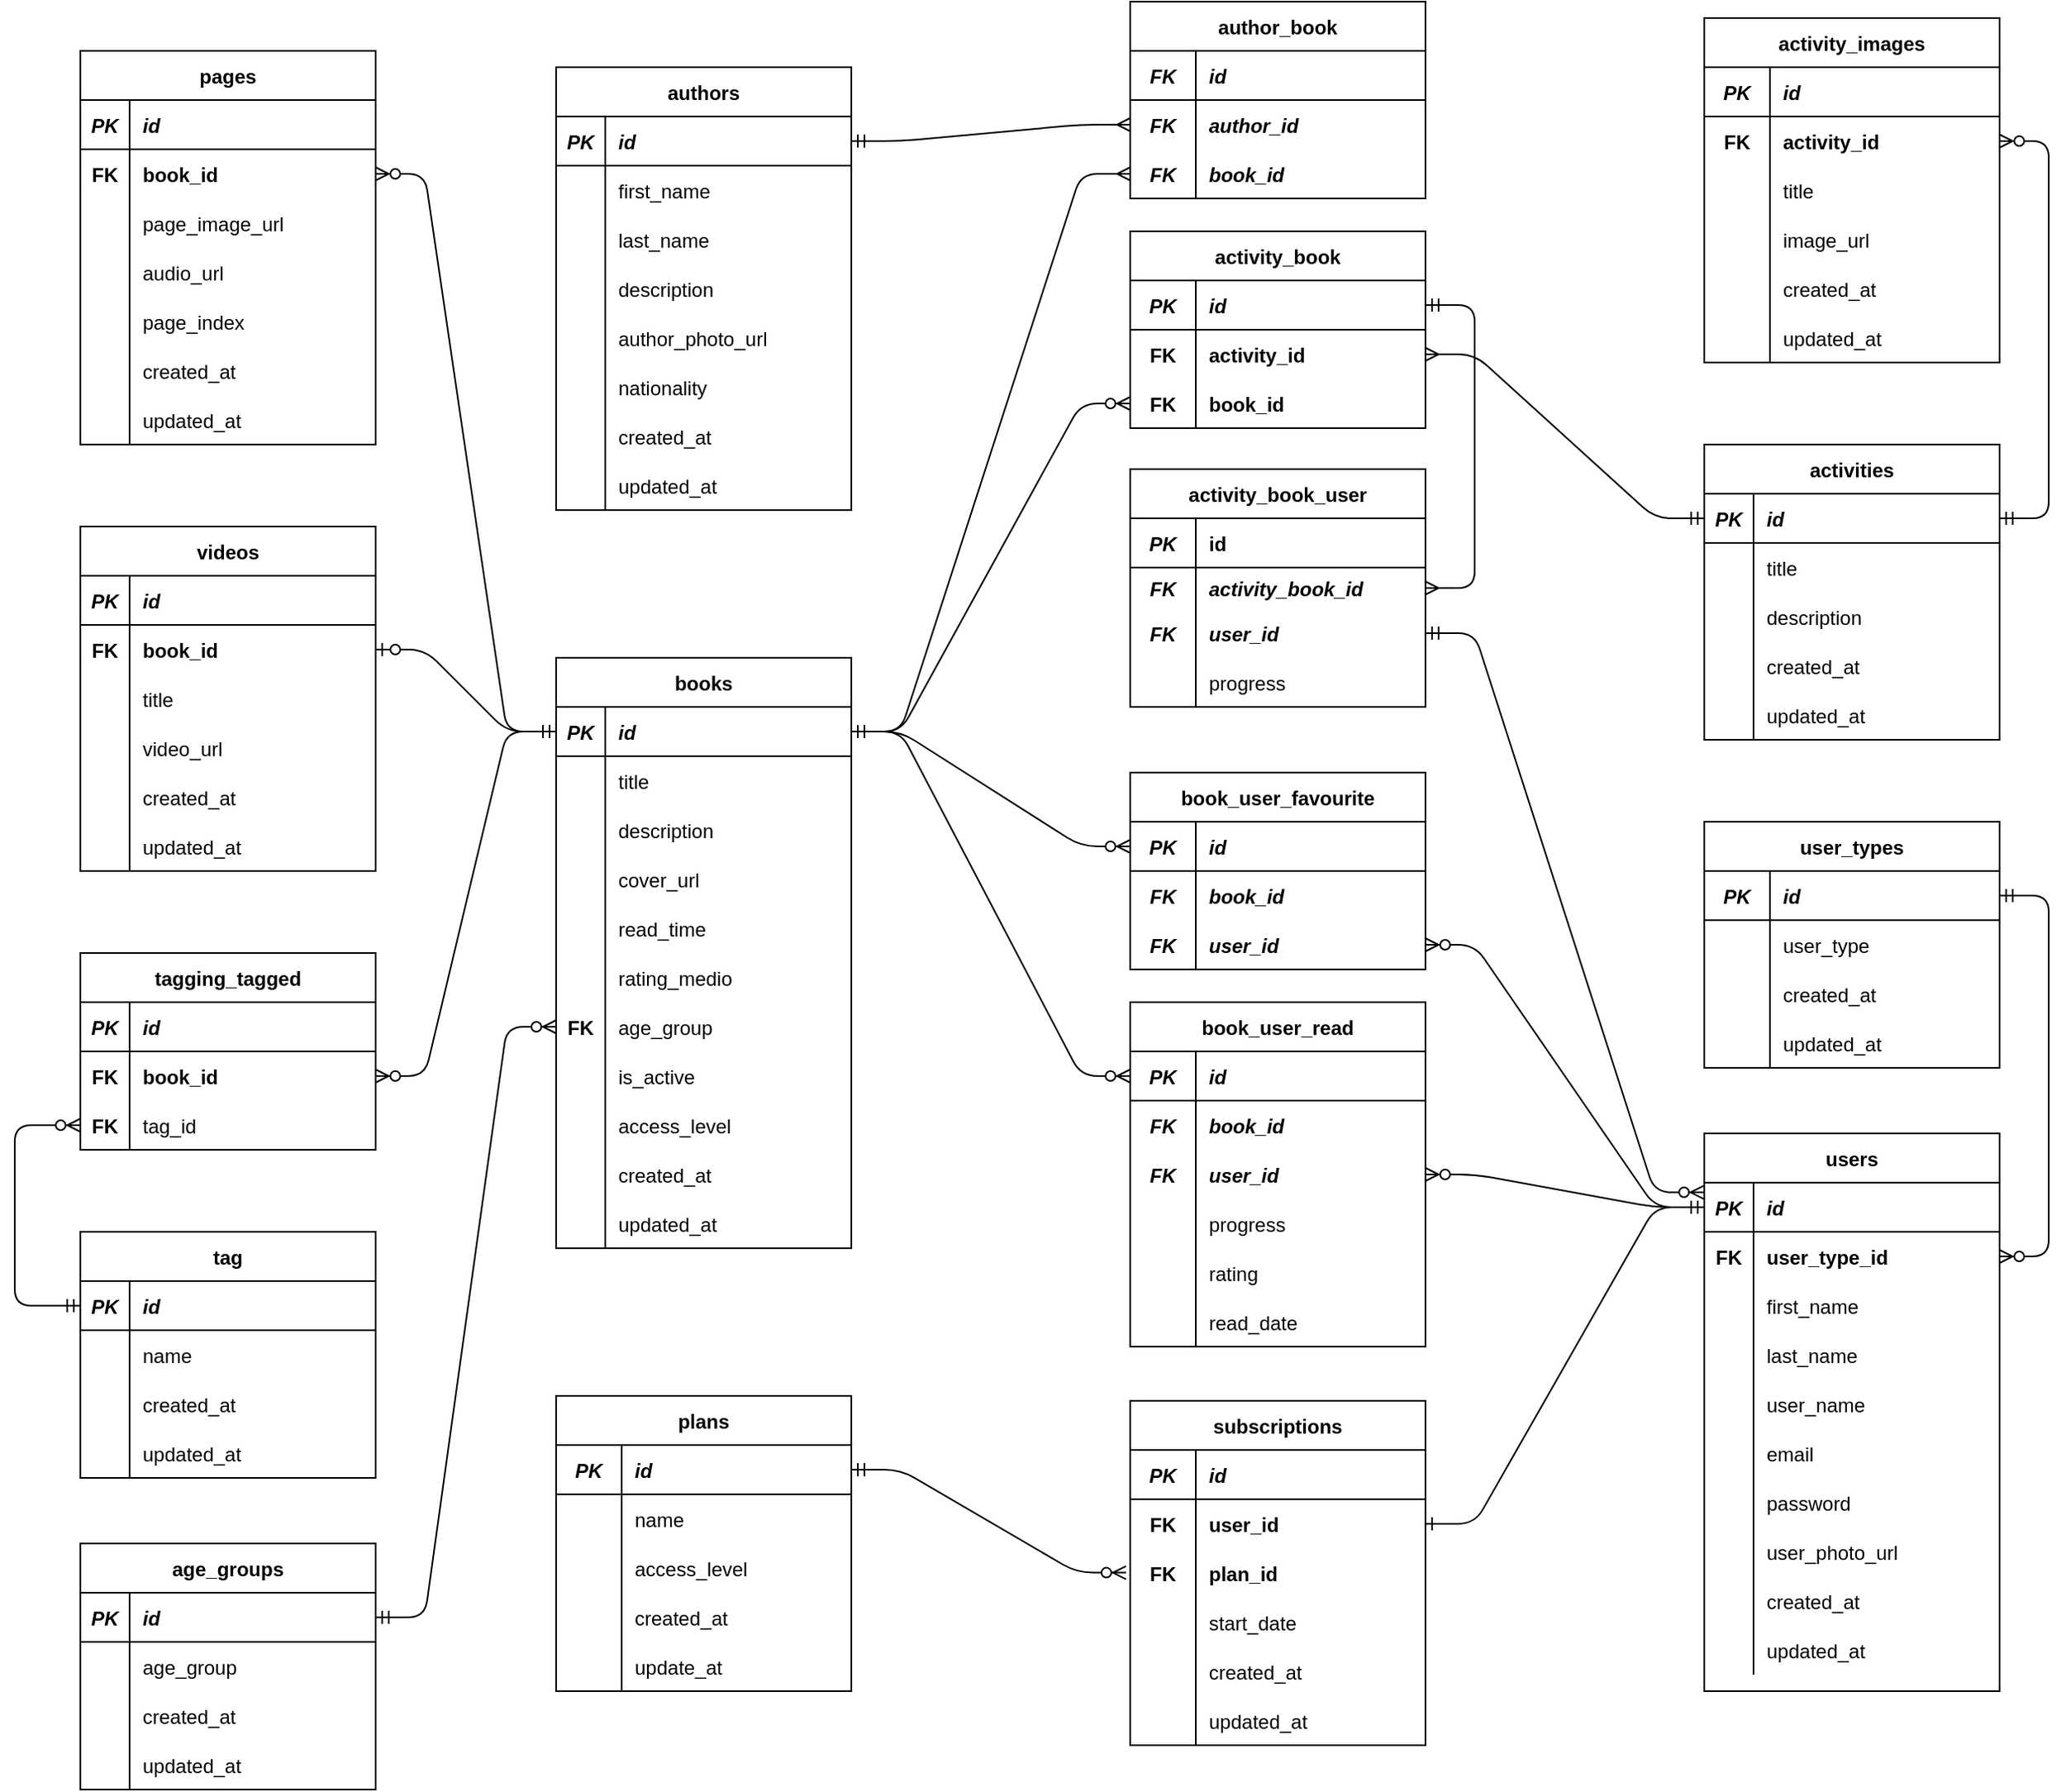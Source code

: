 <mxfile version="24.8.3">
  <diagram name="Página-1" id="Xs6NCvMC0xhk_1FrV4Gx">
    <mxGraphModel dx="1235" dy="712" grid="1" gridSize="10" guides="1" tooltips="1" connect="1" arrows="1" fold="1" page="1" pageScale="1" pageWidth="827" pageHeight="1169" math="0" shadow="0">
      <root>
        <mxCell id="0" />
        <mxCell id="1" parent="0" />
        <mxCell id="F7Dbqj2pR1Szm71x_61c-1" value="books" style="shape=table;startSize=30;container=1;collapsible=1;childLayout=tableLayout;fixedRows=1;rowLines=0;fontStyle=1;align=center;resizeLast=1;" vertex="1" parent="1">
          <mxGeometry x="510" y="410" width="180" height="360" as="geometry" />
        </mxCell>
        <mxCell id="F7Dbqj2pR1Szm71x_61c-2" value="" style="shape=partialRectangle;collapsible=0;dropTarget=0;pointerEvents=0;fillColor=none;top=0;left=0;bottom=1;right=0;points=[[0,0.5],[1,0.5]];portConstraint=eastwest;" vertex="1" parent="F7Dbqj2pR1Szm71x_61c-1">
          <mxGeometry y="30" width="180" height="30" as="geometry" />
        </mxCell>
        <mxCell id="F7Dbqj2pR1Szm71x_61c-3" value="PK" style="shape=partialRectangle;connectable=0;fillColor=none;top=0;left=0;bottom=0;right=0;fontStyle=3;overflow=hidden;" vertex="1" parent="F7Dbqj2pR1Szm71x_61c-2">
          <mxGeometry width="30" height="30" as="geometry">
            <mxRectangle width="30" height="30" as="alternateBounds" />
          </mxGeometry>
        </mxCell>
        <mxCell id="F7Dbqj2pR1Szm71x_61c-4" value="id" style="shape=partialRectangle;connectable=0;fillColor=none;top=0;left=0;bottom=0;right=0;align=left;spacingLeft=6;fontStyle=3;overflow=hidden;" vertex="1" parent="F7Dbqj2pR1Szm71x_61c-2">
          <mxGeometry x="30" width="150" height="30" as="geometry">
            <mxRectangle width="150" height="30" as="alternateBounds" />
          </mxGeometry>
        </mxCell>
        <mxCell id="F7Dbqj2pR1Szm71x_61c-5" value="" style="shape=partialRectangle;collapsible=0;dropTarget=0;pointerEvents=0;fillColor=none;top=0;left=0;bottom=0;right=0;points=[[0,0.5],[1,0.5]];portConstraint=eastwest;" vertex="1" parent="F7Dbqj2pR1Szm71x_61c-1">
          <mxGeometry y="60" width="180" height="30" as="geometry" />
        </mxCell>
        <mxCell id="F7Dbqj2pR1Szm71x_61c-6" value="" style="shape=partialRectangle;connectable=0;fillColor=none;top=0;left=0;bottom=0;right=0;editable=1;overflow=hidden;" vertex="1" parent="F7Dbqj2pR1Szm71x_61c-5">
          <mxGeometry width="30" height="30" as="geometry">
            <mxRectangle width="30" height="30" as="alternateBounds" />
          </mxGeometry>
        </mxCell>
        <mxCell id="F7Dbqj2pR1Szm71x_61c-7" value="title" style="shape=partialRectangle;connectable=0;fillColor=none;top=0;left=0;bottom=0;right=0;align=left;spacingLeft=6;overflow=hidden;" vertex="1" parent="F7Dbqj2pR1Szm71x_61c-5">
          <mxGeometry x="30" width="150" height="30" as="geometry">
            <mxRectangle width="150" height="30" as="alternateBounds" />
          </mxGeometry>
        </mxCell>
        <mxCell id="F7Dbqj2pR1Szm71x_61c-8" value="" style="shape=partialRectangle;collapsible=0;dropTarget=0;pointerEvents=0;fillColor=none;top=0;left=0;bottom=0;right=0;points=[[0,0.5],[1,0.5]];portConstraint=eastwest;" vertex="1" parent="F7Dbqj2pR1Szm71x_61c-1">
          <mxGeometry y="90" width="180" height="30" as="geometry" />
        </mxCell>
        <mxCell id="F7Dbqj2pR1Szm71x_61c-9" value="" style="shape=partialRectangle;connectable=0;fillColor=none;top=0;left=0;bottom=0;right=0;editable=1;overflow=hidden;" vertex="1" parent="F7Dbqj2pR1Szm71x_61c-8">
          <mxGeometry width="30" height="30" as="geometry">
            <mxRectangle width="30" height="30" as="alternateBounds" />
          </mxGeometry>
        </mxCell>
        <mxCell id="F7Dbqj2pR1Szm71x_61c-10" value="description" style="shape=partialRectangle;connectable=0;fillColor=none;top=0;left=0;bottom=0;right=0;align=left;spacingLeft=6;overflow=hidden;" vertex="1" parent="F7Dbqj2pR1Szm71x_61c-8">
          <mxGeometry x="30" width="150" height="30" as="geometry">
            <mxRectangle width="150" height="30" as="alternateBounds" />
          </mxGeometry>
        </mxCell>
        <mxCell id="F7Dbqj2pR1Szm71x_61c-11" value="" style="shape=partialRectangle;collapsible=0;dropTarget=0;pointerEvents=0;fillColor=none;top=0;left=0;bottom=0;right=0;points=[[0,0.5],[1,0.5]];portConstraint=eastwest;" vertex="1" parent="F7Dbqj2pR1Szm71x_61c-1">
          <mxGeometry y="120" width="180" height="30" as="geometry" />
        </mxCell>
        <mxCell id="F7Dbqj2pR1Szm71x_61c-12" value="" style="shape=partialRectangle;connectable=0;fillColor=none;top=0;left=0;bottom=0;right=0;editable=1;overflow=hidden;" vertex="1" parent="F7Dbqj2pR1Szm71x_61c-11">
          <mxGeometry width="30" height="30" as="geometry">
            <mxRectangle width="30" height="30" as="alternateBounds" />
          </mxGeometry>
        </mxCell>
        <mxCell id="F7Dbqj2pR1Szm71x_61c-13" value="cover_url" style="shape=partialRectangle;connectable=0;fillColor=none;top=0;left=0;bottom=0;right=0;align=left;spacingLeft=6;overflow=hidden;" vertex="1" parent="F7Dbqj2pR1Szm71x_61c-11">
          <mxGeometry x="30" width="150" height="30" as="geometry">
            <mxRectangle width="150" height="30" as="alternateBounds" />
          </mxGeometry>
        </mxCell>
        <mxCell id="F7Dbqj2pR1Szm71x_61c-14" value="" style="shape=partialRectangle;collapsible=0;dropTarget=0;pointerEvents=0;fillColor=none;top=0;left=0;bottom=0;right=0;points=[[0,0.5],[1,0.5]];portConstraint=eastwest;" vertex="1" parent="F7Dbqj2pR1Szm71x_61c-1">
          <mxGeometry y="150" width="180" height="30" as="geometry" />
        </mxCell>
        <mxCell id="F7Dbqj2pR1Szm71x_61c-15" value="" style="shape=partialRectangle;connectable=0;fillColor=none;top=0;left=0;bottom=0;right=0;editable=1;overflow=hidden;" vertex="1" parent="F7Dbqj2pR1Szm71x_61c-14">
          <mxGeometry width="30" height="30" as="geometry">
            <mxRectangle width="30" height="30" as="alternateBounds" />
          </mxGeometry>
        </mxCell>
        <mxCell id="F7Dbqj2pR1Szm71x_61c-16" value="read_time" style="shape=partialRectangle;connectable=0;fillColor=none;top=0;left=0;bottom=0;right=0;align=left;spacingLeft=6;overflow=hidden;" vertex="1" parent="F7Dbqj2pR1Szm71x_61c-14">
          <mxGeometry x="30" width="150" height="30" as="geometry">
            <mxRectangle width="150" height="30" as="alternateBounds" />
          </mxGeometry>
        </mxCell>
        <mxCell id="F7Dbqj2pR1Szm71x_61c-318" value="" style="shape=partialRectangle;collapsible=0;dropTarget=0;pointerEvents=0;fillColor=none;top=0;left=0;bottom=0;right=0;points=[[0,0.5],[1,0.5]];portConstraint=eastwest;" vertex="1" parent="F7Dbqj2pR1Szm71x_61c-1">
          <mxGeometry y="180" width="180" height="30" as="geometry" />
        </mxCell>
        <mxCell id="F7Dbqj2pR1Szm71x_61c-319" value="" style="shape=partialRectangle;connectable=0;fillColor=none;top=0;left=0;bottom=0;right=0;editable=1;overflow=hidden;" vertex="1" parent="F7Dbqj2pR1Szm71x_61c-318">
          <mxGeometry width="30" height="30" as="geometry">
            <mxRectangle width="30" height="30" as="alternateBounds" />
          </mxGeometry>
        </mxCell>
        <mxCell id="F7Dbqj2pR1Szm71x_61c-320" value="rating_medio" style="shape=partialRectangle;connectable=0;fillColor=none;top=0;left=0;bottom=0;right=0;align=left;spacingLeft=6;overflow=hidden;" vertex="1" parent="F7Dbqj2pR1Szm71x_61c-318">
          <mxGeometry x="30" width="150" height="30" as="geometry">
            <mxRectangle width="150" height="30" as="alternateBounds" />
          </mxGeometry>
        </mxCell>
        <mxCell id="F7Dbqj2pR1Szm71x_61c-17" value="" style="shape=partialRectangle;collapsible=0;dropTarget=0;pointerEvents=0;fillColor=none;top=0;left=0;bottom=0;right=0;points=[[0,0.5],[1,0.5]];portConstraint=eastwest;" vertex="1" parent="F7Dbqj2pR1Szm71x_61c-1">
          <mxGeometry y="210" width="180" height="30" as="geometry" />
        </mxCell>
        <mxCell id="F7Dbqj2pR1Szm71x_61c-18" value="FK" style="shape=partialRectangle;connectable=0;fillColor=none;top=0;left=0;bottom=0;right=0;editable=1;overflow=hidden;fontStyle=1" vertex="1" parent="F7Dbqj2pR1Szm71x_61c-17">
          <mxGeometry width="30" height="30" as="geometry">
            <mxRectangle width="30" height="30" as="alternateBounds" />
          </mxGeometry>
        </mxCell>
        <mxCell id="F7Dbqj2pR1Szm71x_61c-19" value="age_group" style="shape=partialRectangle;connectable=0;fillColor=none;top=0;left=0;bottom=0;right=0;align=left;spacingLeft=6;overflow=hidden;" vertex="1" parent="F7Dbqj2pR1Szm71x_61c-17">
          <mxGeometry x="30" width="150" height="30" as="geometry">
            <mxRectangle width="150" height="30" as="alternateBounds" />
          </mxGeometry>
        </mxCell>
        <mxCell id="F7Dbqj2pR1Szm71x_61c-20" value="" style="shape=partialRectangle;collapsible=0;dropTarget=0;pointerEvents=0;fillColor=none;top=0;left=0;bottom=0;right=0;points=[[0,0.5],[1,0.5]];portConstraint=eastwest;" vertex="1" parent="F7Dbqj2pR1Szm71x_61c-1">
          <mxGeometry y="240" width="180" height="30" as="geometry" />
        </mxCell>
        <mxCell id="F7Dbqj2pR1Szm71x_61c-21" value="" style="shape=partialRectangle;connectable=0;fillColor=none;top=0;left=0;bottom=0;right=0;editable=1;overflow=hidden;" vertex="1" parent="F7Dbqj2pR1Szm71x_61c-20">
          <mxGeometry width="30" height="30" as="geometry">
            <mxRectangle width="30" height="30" as="alternateBounds" />
          </mxGeometry>
        </mxCell>
        <mxCell id="F7Dbqj2pR1Szm71x_61c-22" value="is_active" style="shape=partialRectangle;connectable=0;fillColor=none;top=0;left=0;bottom=0;right=0;align=left;spacingLeft=6;overflow=hidden;" vertex="1" parent="F7Dbqj2pR1Szm71x_61c-20">
          <mxGeometry x="30" width="150" height="30" as="geometry">
            <mxRectangle width="150" height="30" as="alternateBounds" />
          </mxGeometry>
        </mxCell>
        <mxCell id="F7Dbqj2pR1Szm71x_61c-23" value="" style="shape=partialRectangle;collapsible=0;dropTarget=0;pointerEvents=0;fillColor=none;top=0;left=0;bottom=0;right=0;points=[[0,0.5],[1,0.5]];portConstraint=eastwest;" vertex="1" parent="F7Dbqj2pR1Szm71x_61c-1">
          <mxGeometry y="270" width="180" height="30" as="geometry" />
        </mxCell>
        <mxCell id="F7Dbqj2pR1Szm71x_61c-24" value="" style="shape=partialRectangle;connectable=0;fillColor=none;top=0;left=0;bottom=0;right=0;editable=1;overflow=hidden;" vertex="1" parent="F7Dbqj2pR1Szm71x_61c-23">
          <mxGeometry width="30" height="30" as="geometry">
            <mxRectangle width="30" height="30" as="alternateBounds" />
          </mxGeometry>
        </mxCell>
        <mxCell id="F7Dbqj2pR1Szm71x_61c-25" value="access_level" style="shape=partialRectangle;connectable=0;fillColor=none;top=0;left=0;bottom=0;right=0;align=left;spacingLeft=6;overflow=hidden;" vertex="1" parent="F7Dbqj2pR1Szm71x_61c-23">
          <mxGeometry x="30" width="150" height="30" as="geometry">
            <mxRectangle width="150" height="30" as="alternateBounds" />
          </mxGeometry>
        </mxCell>
        <mxCell id="F7Dbqj2pR1Szm71x_61c-26" value="" style="shape=partialRectangle;collapsible=0;dropTarget=0;pointerEvents=0;fillColor=none;top=0;left=0;bottom=0;right=0;points=[[0,0.5],[1,0.5]];portConstraint=eastwest;" vertex="1" parent="F7Dbqj2pR1Szm71x_61c-1">
          <mxGeometry y="300" width="180" height="30" as="geometry" />
        </mxCell>
        <mxCell id="F7Dbqj2pR1Szm71x_61c-27" value="" style="shape=partialRectangle;connectable=0;fillColor=none;top=0;left=0;bottom=0;right=0;editable=1;overflow=hidden;" vertex="1" parent="F7Dbqj2pR1Szm71x_61c-26">
          <mxGeometry width="30" height="30" as="geometry">
            <mxRectangle width="30" height="30" as="alternateBounds" />
          </mxGeometry>
        </mxCell>
        <mxCell id="F7Dbqj2pR1Szm71x_61c-28" value="created_at" style="shape=partialRectangle;connectable=0;fillColor=none;top=0;left=0;bottom=0;right=0;align=left;spacingLeft=6;overflow=hidden;" vertex="1" parent="F7Dbqj2pR1Szm71x_61c-26">
          <mxGeometry x="30" width="150" height="30" as="geometry">
            <mxRectangle width="150" height="30" as="alternateBounds" />
          </mxGeometry>
        </mxCell>
        <mxCell id="F7Dbqj2pR1Szm71x_61c-29" value="" style="shape=partialRectangle;collapsible=0;dropTarget=0;pointerEvents=0;fillColor=none;top=0;left=0;bottom=0;right=0;points=[[0,0.5],[1,0.5]];portConstraint=eastwest;" vertex="1" parent="F7Dbqj2pR1Szm71x_61c-1">
          <mxGeometry y="330" width="180" height="30" as="geometry" />
        </mxCell>
        <mxCell id="F7Dbqj2pR1Szm71x_61c-30" value="" style="shape=partialRectangle;connectable=0;fillColor=none;top=0;left=0;bottom=0;right=0;editable=1;overflow=hidden;" vertex="1" parent="F7Dbqj2pR1Szm71x_61c-29">
          <mxGeometry width="30" height="30" as="geometry">
            <mxRectangle width="30" height="30" as="alternateBounds" />
          </mxGeometry>
        </mxCell>
        <mxCell id="F7Dbqj2pR1Szm71x_61c-31" value="updated_at" style="shape=partialRectangle;connectable=0;fillColor=none;top=0;left=0;bottom=0;right=0;align=left;spacingLeft=6;overflow=hidden;" vertex="1" parent="F7Dbqj2pR1Szm71x_61c-29">
          <mxGeometry x="30" width="150" height="30" as="geometry">
            <mxRectangle width="150" height="30" as="alternateBounds" />
          </mxGeometry>
        </mxCell>
        <mxCell id="F7Dbqj2pR1Szm71x_61c-32" value="users" style="shape=table;startSize=30;container=1;collapsible=1;childLayout=tableLayout;fixedRows=1;rowLines=0;fontStyle=1;align=center;resizeLast=1;" vertex="1" parent="1">
          <mxGeometry x="1210" y="700" width="180" height="340" as="geometry" />
        </mxCell>
        <mxCell id="F7Dbqj2pR1Szm71x_61c-33" value="" style="shape=partialRectangle;collapsible=0;dropTarget=0;pointerEvents=0;fillColor=none;top=0;left=0;bottom=1;right=0;points=[[0,0.5],[1,0.5]];portConstraint=eastwest;" vertex="1" parent="F7Dbqj2pR1Szm71x_61c-32">
          <mxGeometry y="30" width="180" height="30" as="geometry" />
        </mxCell>
        <mxCell id="F7Dbqj2pR1Szm71x_61c-34" value="PK" style="shape=partialRectangle;connectable=0;fillColor=none;top=0;left=0;bottom=0;right=0;fontStyle=3;overflow=hidden;" vertex="1" parent="F7Dbqj2pR1Szm71x_61c-33">
          <mxGeometry width="30" height="30" as="geometry">
            <mxRectangle width="30" height="30" as="alternateBounds" />
          </mxGeometry>
        </mxCell>
        <mxCell id="F7Dbqj2pR1Szm71x_61c-35" value="id" style="shape=partialRectangle;connectable=0;fillColor=none;top=0;left=0;bottom=0;right=0;align=left;spacingLeft=6;fontStyle=3;overflow=hidden;" vertex="1" parent="F7Dbqj2pR1Szm71x_61c-33">
          <mxGeometry x="30" width="150" height="30" as="geometry">
            <mxRectangle width="150" height="30" as="alternateBounds" />
          </mxGeometry>
        </mxCell>
        <mxCell id="F7Dbqj2pR1Szm71x_61c-36" value="" style="shape=partialRectangle;collapsible=0;dropTarget=0;pointerEvents=0;fillColor=none;top=0;left=0;bottom=0;right=0;points=[[0,0.5],[1,0.5]];portConstraint=eastwest;" vertex="1" parent="F7Dbqj2pR1Szm71x_61c-32">
          <mxGeometry y="60" width="180" height="30" as="geometry" />
        </mxCell>
        <mxCell id="F7Dbqj2pR1Szm71x_61c-37" value="FK" style="shape=partialRectangle;connectable=0;fillColor=none;top=0;left=0;bottom=0;right=0;editable=1;overflow=hidden;fontStyle=1" vertex="1" parent="F7Dbqj2pR1Szm71x_61c-36">
          <mxGeometry width="30" height="30" as="geometry">
            <mxRectangle width="30" height="30" as="alternateBounds" />
          </mxGeometry>
        </mxCell>
        <mxCell id="F7Dbqj2pR1Szm71x_61c-38" value="user_type_id" style="shape=partialRectangle;connectable=0;fillColor=none;top=0;left=0;bottom=0;right=0;align=left;spacingLeft=6;overflow=hidden;fontStyle=1" vertex="1" parent="F7Dbqj2pR1Szm71x_61c-36">
          <mxGeometry x="30" width="150" height="30" as="geometry">
            <mxRectangle width="150" height="30" as="alternateBounds" />
          </mxGeometry>
        </mxCell>
        <mxCell id="F7Dbqj2pR1Szm71x_61c-39" value="" style="shape=partialRectangle;collapsible=0;dropTarget=0;pointerEvents=0;fillColor=none;top=0;left=0;bottom=0;right=0;points=[[0,0.5],[1,0.5]];portConstraint=eastwest;" vertex="1" parent="F7Dbqj2pR1Szm71x_61c-32">
          <mxGeometry y="90" width="180" height="30" as="geometry" />
        </mxCell>
        <mxCell id="F7Dbqj2pR1Szm71x_61c-40" value="" style="shape=partialRectangle;connectable=0;fillColor=none;top=0;left=0;bottom=0;right=0;editable=1;overflow=hidden;" vertex="1" parent="F7Dbqj2pR1Szm71x_61c-39">
          <mxGeometry width="30" height="30" as="geometry">
            <mxRectangle width="30" height="30" as="alternateBounds" />
          </mxGeometry>
        </mxCell>
        <mxCell id="F7Dbqj2pR1Szm71x_61c-41" value="first_name" style="shape=partialRectangle;connectable=0;fillColor=none;top=0;left=0;bottom=0;right=0;align=left;spacingLeft=6;overflow=hidden;" vertex="1" parent="F7Dbqj2pR1Szm71x_61c-39">
          <mxGeometry x="30" width="150" height="30" as="geometry">
            <mxRectangle width="150" height="30" as="alternateBounds" />
          </mxGeometry>
        </mxCell>
        <mxCell id="F7Dbqj2pR1Szm71x_61c-42" value="" style="shape=partialRectangle;collapsible=0;dropTarget=0;pointerEvents=0;fillColor=none;top=0;left=0;bottom=0;right=0;points=[[0,0.5],[1,0.5]];portConstraint=eastwest;" vertex="1" parent="F7Dbqj2pR1Szm71x_61c-32">
          <mxGeometry y="120" width="180" height="30" as="geometry" />
        </mxCell>
        <mxCell id="F7Dbqj2pR1Szm71x_61c-43" value="" style="shape=partialRectangle;connectable=0;fillColor=none;top=0;left=0;bottom=0;right=0;editable=1;overflow=hidden;" vertex="1" parent="F7Dbqj2pR1Szm71x_61c-42">
          <mxGeometry width="30" height="30" as="geometry">
            <mxRectangle width="30" height="30" as="alternateBounds" />
          </mxGeometry>
        </mxCell>
        <mxCell id="F7Dbqj2pR1Szm71x_61c-44" value="last_name" style="shape=partialRectangle;connectable=0;fillColor=none;top=0;left=0;bottom=0;right=0;align=left;spacingLeft=6;overflow=hidden;" vertex="1" parent="F7Dbqj2pR1Szm71x_61c-42">
          <mxGeometry x="30" width="150" height="30" as="geometry">
            <mxRectangle width="150" height="30" as="alternateBounds" />
          </mxGeometry>
        </mxCell>
        <mxCell id="F7Dbqj2pR1Szm71x_61c-45" value="" style="shape=partialRectangle;collapsible=0;dropTarget=0;pointerEvents=0;fillColor=none;top=0;left=0;bottom=0;right=0;points=[[0,0.5],[1,0.5]];portConstraint=eastwest;" vertex="1" parent="F7Dbqj2pR1Szm71x_61c-32">
          <mxGeometry y="150" width="180" height="30" as="geometry" />
        </mxCell>
        <mxCell id="F7Dbqj2pR1Szm71x_61c-46" value="" style="shape=partialRectangle;connectable=0;fillColor=none;top=0;left=0;bottom=0;right=0;editable=1;overflow=hidden;" vertex="1" parent="F7Dbqj2pR1Szm71x_61c-45">
          <mxGeometry width="30" height="30" as="geometry">
            <mxRectangle width="30" height="30" as="alternateBounds" />
          </mxGeometry>
        </mxCell>
        <mxCell id="F7Dbqj2pR1Szm71x_61c-47" value="user_name" style="shape=partialRectangle;connectable=0;fillColor=none;top=0;left=0;bottom=0;right=0;align=left;spacingLeft=6;overflow=hidden;" vertex="1" parent="F7Dbqj2pR1Szm71x_61c-45">
          <mxGeometry x="30" width="150" height="30" as="geometry">
            <mxRectangle width="150" height="30" as="alternateBounds" />
          </mxGeometry>
        </mxCell>
        <mxCell id="F7Dbqj2pR1Szm71x_61c-48" value="" style="shape=partialRectangle;collapsible=0;dropTarget=0;pointerEvents=0;fillColor=none;top=0;left=0;bottom=0;right=0;points=[[0,0.5],[1,0.5]];portConstraint=eastwest;" vertex="1" parent="F7Dbqj2pR1Szm71x_61c-32">
          <mxGeometry y="180" width="180" height="30" as="geometry" />
        </mxCell>
        <mxCell id="F7Dbqj2pR1Szm71x_61c-49" value="" style="shape=partialRectangle;connectable=0;fillColor=none;top=0;left=0;bottom=0;right=0;editable=1;overflow=hidden;" vertex="1" parent="F7Dbqj2pR1Szm71x_61c-48">
          <mxGeometry width="30" height="30" as="geometry">
            <mxRectangle width="30" height="30" as="alternateBounds" />
          </mxGeometry>
        </mxCell>
        <mxCell id="F7Dbqj2pR1Szm71x_61c-50" value="email" style="shape=partialRectangle;connectable=0;fillColor=none;top=0;left=0;bottom=0;right=0;align=left;spacingLeft=6;overflow=hidden;" vertex="1" parent="F7Dbqj2pR1Szm71x_61c-48">
          <mxGeometry x="30" width="150" height="30" as="geometry">
            <mxRectangle width="150" height="30" as="alternateBounds" />
          </mxGeometry>
        </mxCell>
        <mxCell id="F7Dbqj2pR1Szm71x_61c-51" value="" style="shape=partialRectangle;collapsible=0;dropTarget=0;pointerEvents=0;fillColor=none;top=0;left=0;bottom=0;right=0;points=[[0,0.5],[1,0.5]];portConstraint=eastwest;" vertex="1" parent="F7Dbqj2pR1Szm71x_61c-32">
          <mxGeometry y="210" width="180" height="30" as="geometry" />
        </mxCell>
        <mxCell id="F7Dbqj2pR1Szm71x_61c-52" value="" style="shape=partialRectangle;connectable=0;fillColor=none;top=0;left=0;bottom=0;right=0;editable=1;overflow=hidden;" vertex="1" parent="F7Dbqj2pR1Szm71x_61c-51">
          <mxGeometry width="30" height="30" as="geometry">
            <mxRectangle width="30" height="30" as="alternateBounds" />
          </mxGeometry>
        </mxCell>
        <mxCell id="F7Dbqj2pR1Szm71x_61c-53" value="password" style="shape=partialRectangle;connectable=0;fillColor=none;top=0;left=0;bottom=0;right=0;align=left;spacingLeft=6;overflow=hidden;" vertex="1" parent="F7Dbqj2pR1Szm71x_61c-51">
          <mxGeometry x="30" width="150" height="30" as="geometry">
            <mxRectangle width="150" height="30" as="alternateBounds" />
          </mxGeometry>
        </mxCell>
        <mxCell id="F7Dbqj2pR1Szm71x_61c-54" value="" style="shape=partialRectangle;collapsible=0;dropTarget=0;pointerEvents=0;fillColor=none;top=0;left=0;bottom=0;right=0;points=[[0,0.5],[1,0.5]];portConstraint=eastwest;" vertex="1" parent="F7Dbqj2pR1Szm71x_61c-32">
          <mxGeometry y="240" width="180" height="30" as="geometry" />
        </mxCell>
        <mxCell id="F7Dbqj2pR1Szm71x_61c-55" value="" style="shape=partialRectangle;connectable=0;fillColor=none;top=0;left=0;bottom=0;right=0;editable=1;overflow=hidden;" vertex="1" parent="F7Dbqj2pR1Szm71x_61c-54">
          <mxGeometry width="30" height="30" as="geometry">
            <mxRectangle width="30" height="30" as="alternateBounds" />
          </mxGeometry>
        </mxCell>
        <mxCell id="F7Dbqj2pR1Szm71x_61c-56" value="user_photo_url" style="shape=partialRectangle;connectable=0;fillColor=none;top=0;left=0;bottom=0;right=0;align=left;spacingLeft=6;overflow=hidden;" vertex="1" parent="F7Dbqj2pR1Szm71x_61c-54">
          <mxGeometry x="30" width="150" height="30" as="geometry">
            <mxRectangle width="150" height="30" as="alternateBounds" />
          </mxGeometry>
        </mxCell>
        <mxCell id="F7Dbqj2pR1Szm71x_61c-57" value="" style="shape=partialRectangle;collapsible=0;dropTarget=0;pointerEvents=0;fillColor=none;top=0;left=0;bottom=0;right=0;points=[[0,0.5],[1,0.5]];portConstraint=eastwest;" vertex="1" parent="F7Dbqj2pR1Szm71x_61c-32">
          <mxGeometry y="270" width="180" height="30" as="geometry" />
        </mxCell>
        <mxCell id="F7Dbqj2pR1Szm71x_61c-58" value="" style="shape=partialRectangle;connectable=0;fillColor=none;top=0;left=0;bottom=0;right=0;editable=1;overflow=hidden;" vertex="1" parent="F7Dbqj2pR1Szm71x_61c-57">
          <mxGeometry width="30" height="30" as="geometry">
            <mxRectangle width="30" height="30" as="alternateBounds" />
          </mxGeometry>
        </mxCell>
        <mxCell id="F7Dbqj2pR1Szm71x_61c-59" value="created_at" style="shape=partialRectangle;connectable=0;fillColor=none;top=0;left=0;bottom=0;right=0;align=left;spacingLeft=6;overflow=hidden;" vertex="1" parent="F7Dbqj2pR1Szm71x_61c-57">
          <mxGeometry x="30" width="150" height="30" as="geometry">
            <mxRectangle width="150" height="30" as="alternateBounds" />
          </mxGeometry>
        </mxCell>
        <mxCell id="F7Dbqj2pR1Szm71x_61c-60" value="" style="shape=partialRectangle;collapsible=0;dropTarget=0;pointerEvents=0;fillColor=none;top=0;left=0;bottom=0;right=0;points=[[0,0.5],[1,0.5]];portConstraint=eastwest;" vertex="1" parent="F7Dbqj2pR1Szm71x_61c-32">
          <mxGeometry y="300" width="180" height="30" as="geometry" />
        </mxCell>
        <mxCell id="F7Dbqj2pR1Szm71x_61c-61" value="" style="shape=partialRectangle;connectable=0;fillColor=none;top=0;left=0;bottom=0;right=0;editable=1;overflow=hidden;" vertex="1" parent="F7Dbqj2pR1Szm71x_61c-60">
          <mxGeometry width="30" height="30" as="geometry">
            <mxRectangle width="30" height="30" as="alternateBounds" />
          </mxGeometry>
        </mxCell>
        <mxCell id="F7Dbqj2pR1Szm71x_61c-62" value="updated_at" style="shape=partialRectangle;connectable=0;fillColor=none;top=0;left=0;bottom=0;right=0;align=left;spacingLeft=6;overflow=hidden;" vertex="1" parent="F7Dbqj2pR1Szm71x_61c-60">
          <mxGeometry x="30" width="150" height="30" as="geometry">
            <mxRectangle width="150" height="30" as="alternateBounds" />
          </mxGeometry>
        </mxCell>
        <mxCell id="F7Dbqj2pR1Szm71x_61c-63" value="authors" style="shape=table;startSize=30;container=1;collapsible=1;childLayout=tableLayout;fixedRows=1;rowLines=0;fontStyle=1;align=center;resizeLast=1;" vertex="1" parent="1">
          <mxGeometry x="510" y="50" width="180" height="270" as="geometry" />
        </mxCell>
        <mxCell id="F7Dbqj2pR1Szm71x_61c-64" value="" style="shape=partialRectangle;collapsible=0;dropTarget=0;pointerEvents=0;fillColor=none;top=0;left=0;bottom=1;right=0;points=[[0,0.5],[1,0.5]];portConstraint=eastwest;" vertex="1" parent="F7Dbqj2pR1Szm71x_61c-63">
          <mxGeometry y="30" width="180" height="30" as="geometry" />
        </mxCell>
        <mxCell id="F7Dbqj2pR1Szm71x_61c-65" value="PK" style="shape=partialRectangle;connectable=0;fillColor=none;top=0;left=0;bottom=0;right=0;fontStyle=3;overflow=hidden;" vertex="1" parent="F7Dbqj2pR1Szm71x_61c-64">
          <mxGeometry width="30" height="30" as="geometry">
            <mxRectangle width="30" height="30" as="alternateBounds" />
          </mxGeometry>
        </mxCell>
        <mxCell id="F7Dbqj2pR1Szm71x_61c-66" value="id" style="shape=partialRectangle;connectable=0;fillColor=none;top=0;left=0;bottom=0;right=0;align=left;spacingLeft=6;fontStyle=3;overflow=hidden;" vertex="1" parent="F7Dbqj2pR1Szm71x_61c-64">
          <mxGeometry x="30" width="150" height="30" as="geometry">
            <mxRectangle width="150" height="30" as="alternateBounds" />
          </mxGeometry>
        </mxCell>
        <mxCell id="F7Dbqj2pR1Szm71x_61c-67" value="" style="shape=partialRectangle;collapsible=0;dropTarget=0;pointerEvents=0;fillColor=none;top=0;left=0;bottom=0;right=0;points=[[0,0.5],[1,0.5]];portConstraint=eastwest;" vertex="1" parent="F7Dbqj2pR1Szm71x_61c-63">
          <mxGeometry y="60" width="180" height="30" as="geometry" />
        </mxCell>
        <mxCell id="F7Dbqj2pR1Szm71x_61c-68" value="" style="shape=partialRectangle;connectable=0;fillColor=none;top=0;left=0;bottom=0;right=0;editable=1;overflow=hidden;" vertex="1" parent="F7Dbqj2pR1Szm71x_61c-67">
          <mxGeometry width="30" height="30" as="geometry">
            <mxRectangle width="30" height="30" as="alternateBounds" />
          </mxGeometry>
        </mxCell>
        <mxCell id="F7Dbqj2pR1Szm71x_61c-69" value="first_name" style="shape=partialRectangle;connectable=0;fillColor=none;top=0;left=0;bottom=0;right=0;align=left;spacingLeft=6;overflow=hidden;" vertex="1" parent="F7Dbqj2pR1Szm71x_61c-67">
          <mxGeometry x="30" width="150" height="30" as="geometry">
            <mxRectangle width="150" height="30" as="alternateBounds" />
          </mxGeometry>
        </mxCell>
        <mxCell id="F7Dbqj2pR1Szm71x_61c-70" value="" style="shape=partialRectangle;collapsible=0;dropTarget=0;pointerEvents=0;fillColor=none;top=0;left=0;bottom=0;right=0;points=[[0,0.5],[1,0.5]];portConstraint=eastwest;" vertex="1" parent="F7Dbqj2pR1Szm71x_61c-63">
          <mxGeometry y="90" width="180" height="30" as="geometry" />
        </mxCell>
        <mxCell id="F7Dbqj2pR1Szm71x_61c-71" value="" style="shape=partialRectangle;connectable=0;fillColor=none;top=0;left=0;bottom=0;right=0;editable=1;overflow=hidden;" vertex="1" parent="F7Dbqj2pR1Szm71x_61c-70">
          <mxGeometry width="30" height="30" as="geometry">
            <mxRectangle width="30" height="30" as="alternateBounds" />
          </mxGeometry>
        </mxCell>
        <mxCell id="F7Dbqj2pR1Szm71x_61c-72" value="last_name" style="shape=partialRectangle;connectable=0;fillColor=none;top=0;left=0;bottom=0;right=0;align=left;spacingLeft=6;overflow=hidden;" vertex="1" parent="F7Dbqj2pR1Szm71x_61c-70">
          <mxGeometry x="30" width="150" height="30" as="geometry">
            <mxRectangle width="150" height="30" as="alternateBounds" />
          </mxGeometry>
        </mxCell>
        <mxCell id="F7Dbqj2pR1Szm71x_61c-73" value="" style="shape=partialRectangle;collapsible=0;dropTarget=0;pointerEvents=0;fillColor=none;top=0;left=0;bottom=0;right=0;points=[[0,0.5],[1,0.5]];portConstraint=eastwest;" vertex="1" parent="F7Dbqj2pR1Szm71x_61c-63">
          <mxGeometry y="120" width="180" height="30" as="geometry" />
        </mxCell>
        <mxCell id="F7Dbqj2pR1Szm71x_61c-74" value="" style="shape=partialRectangle;connectable=0;fillColor=none;top=0;left=0;bottom=0;right=0;editable=1;overflow=hidden;" vertex="1" parent="F7Dbqj2pR1Szm71x_61c-73">
          <mxGeometry width="30" height="30" as="geometry">
            <mxRectangle width="30" height="30" as="alternateBounds" />
          </mxGeometry>
        </mxCell>
        <mxCell id="F7Dbqj2pR1Szm71x_61c-75" value="description" style="shape=partialRectangle;connectable=0;fillColor=none;top=0;left=0;bottom=0;right=0;align=left;spacingLeft=6;overflow=hidden;" vertex="1" parent="F7Dbqj2pR1Szm71x_61c-73">
          <mxGeometry x="30" width="150" height="30" as="geometry">
            <mxRectangle width="150" height="30" as="alternateBounds" />
          </mxGeometry>
        </mxCell>
        <mxCell id="F7Dbqj2pR1Szm71x_61c-76" value="" style="shape=partialRectangle;collapsible=0;dropTarget=0;pointerEvents=0;fillColor=none;top=0;left=0;bottom=0;right=0;points=[[0,0.5],[1,0.5]];portConstraint=eastwest;" vertex="1" parent="F7Dbqj2pR1Szm71x_61c-63">
          <mxGeometry y="150" width="180" height="30" as="geometry" />
        </mxCell>
        <mxCell id="F7Dbqj2pR1Szm71x_61c-77" value="" style="shape=partialRectangle;connectable=0;fillColor=none;top=0;left=0;bottom=0;right=0;editable=1;overflow=hidden;" vertex="1" parent="F7Dbqj2pR1Szm71x_61c-76">
          <mxGeometry width="30" height="30" as="geometry">
            <mxRectangle width="30" height="30" as="alternateBounds" />
          </mxGeometry>
        </mxCell>
        <mxCell id="F7Dbqj2pR1Szm71x_61c-78" value="author_photo_url" style="shape=partialRectangle;connectable=0;fillColor=none;top=0;left=0;bottom=0;right=0;align=left;spacingLeft=6;overflow=hidden;" vertex="1" parent="F7Dbqj2pR1Szm71x_61c-76">
          <mxGeometry x="30" width="150" height="30" as="geometry">
            <mxRectangle width="150" height="30" as="alternateBounds" />
          </mxGeometry>
        </mxCell>
        <mxCell id="F7Dbqj2pR1Szm71x_61c-79" value="" style="shape=partialRectangle;collapsible=0;dropTarget=0;pointerEvents=0;fillColor=none;top=0;left=0;bottom=0;right=0;points=[[0,0.5],[1,0.5]];portConstraint=eastwest;" vertex="1" parent="F7Dbqj2pR1Szm71x_61c-63">
          <mxGeometry y="180" width="180" height="30" as="geometry" />
        </mxCell>
        <mxCell id="F7Dbqj2pR1Szm71x_61c-80" value="" style="shape=partialRectangle;connectable=0;fillColor=none;top=0;left=0;bottom=0;right=0;editable=1;overflow=hidden;" vertex="1" parent="F7Dbqj2pR1Szm71x_61c-79">
          <mxGeometry width="30" height="30" as="geometry">
            <mxRectangle width="30" height="30" as="alternateBounds" />
          </mxGeometry>
        </mxCell>
        <mxCell id="F7Dbqj2pR1Szm71x_61c-81" value="nationality" style="shape=partialRectangle;connectable=0;fillColor=none;top=0;left=0;bottom=0;right=0;align=left;spacingLeft=6;overflow=hidden;" vertex="1" parent="F7Dbqj2pR1Szm71x_61c-79">
          <mxGeometry x="30" width="150" height="30" as="geometry">
            <mxRectangle width="150" height="30" as="alternateBounds" />
          </mxGeometry>
        </mxCell>
        <mxCell id="F7Dbqj2pR1Szm71x_61c-82" value="" style="shape=partialRectangle;collapsible=0;dropTarget=0;pointerEvents=0;fillColor=none;top=0;left=0;bottom=0;right=0;points=[[0,0.5],[1,0.5]];portConstraint=eastwest;" vertex="1" parent="F7Dbqj2pR1Szm71x_61c-63">
          <mxGeometry y="210" width="180" height="30" as="geometry" />
        </mxCell>
        <mxCell id="F7Dbqj2pR1Szm71x_61c-83" value="" style="shape=partialRectangle;connectable=0;fillColor=none;top=0;left=0;bottom=0;right=0;editable=1;overflow=hidden;" vertex="1" parent="F7Dbqj2pR1Szm71x_61c-82">
          <mxGeometry width="30" height="30" as="geometry">
            <mxRectangle width="30" height="30" as="alternateBounds" />
          </mxGeometry>
        </mxCell>
        <mxCell id="F7Dbqj2pR1Szm71x_61c-84" value="created_at" style="shape=partialRectangle;connectable=0;fillColor=none;top=0;left=0;bottom=0;right=0;align=left;spacingLeft=6;overflow=hidden;" vertex="1" parent="F7Dbqj2pR1Szm71x_61c-82">
          <mxGeometry x="30" width="150" height="30" as="geometry">
            <mxRectangle width="150" height="30" as="alternateBounds" />
          </mxGeometry>
        </mxCell>
        <mxCell id="F7Dbqj2pR1Szm71x_61c-85" value="" style="shape=partialRectangle;collapsible=0;dropTarget=0;pointerEvents=0;fillColor=none;top=0;left=0;bottom=0;right=0;points=[[0,0.5],[1,0.5]];portConstraint=eastwest;" vertex="1" parent="F7Dbqj2pR1Szm71x_61c-63">
          <mxGeometry y="240" width="180" height="30" as="geometry" />
        </mxCell>
        <mxCell id="F7Dbqj2pR1Szm71x_61c-86" value="" style="shape=partialRectangle;connectable=0;fillColor=none;top=0;left=0;bottom=0;right=0;editable=1;overflow=hidden;" vertex="1" parent="F7Dbqj2pR1Szm71x_61c-85">
          <mxGeometry width="30" height="30" as="geometry">
            <mxRectangle width="30" height="30" as="alternateBounds" />
          </mxGeometry>
        </mxCell>
        <mxCell id="F7Dbqj2pR1Szm71x_61c-87" value="updated_at" style="shape=partialRectangle;connectable=0;fillColor=none;top=0;left=0;bottom=0;right=0;align=left;spacingLeft=6;overflow=hidden;" vertex="1" parent="F7Dbqj2pR1Szm71x_61c-85">
          <mxGeometry x="30" width="150" height="30" as="geometry">
            <mxRectangle width="150" height="30" as="alternateBounds" />
          </mxGeometry>
        </mxCell>
        <mxCell id="F7Dbqj2pR1Szm71x_61c-88" value="author_book" style="shape=table;startSize=30;container=1;collapsible=1;childLayout=tableLayout;fixedRows=1;rowLines=0;fontStyle=1;align=center;resizeLast=1;" vertex="1" parent="1">
          <mxGeometry x="860" y="10" width="180" height="120" as="geometry" />
        </mxCell>
        <mxCell id="F7Dbqj2pR1Szm71x_61c-359" value="" style="shape=partialRectangle;collapsible=0;dropTarget=0;pointerEvents=0;fillColor=none;top=0;left=0;bottom=1;right=0;points=[[0,0.5],[1,0.5]];portConstraint=eastwest;" vertex="1" parent="F7Dbqj2pR1Szm71x_61c-88">
          <mxGeometry y="30" width="180" height="30" as="geometry" />
        </mxCell>
        <mxCell id="F7Dbqj2pR1Szm71x_61c-360" value="FK" style="shape=partialRectangle;connectable=0;fillColor=none;top=0;left=0;bottom=0;right=0;editable=1;overflow=hidden;fontStyle=3" vertex="1" parent="F7Dbqj2pR1Szm71x_61c-359">
          <mxGeometry width="40" height="30" as="geometry">
            <mxRectangle width="40" height="30" as="alternateBounds" />
          </mxGeometry>
        </mxCell>
        <mxCell id="F7Dbqj2pR1Szm71x_61c-361" value="id" style="shape=partialRectangle;connectable=0;fillColor=none;top=0;left=0;bottom=0;right=0;align=left;spacingLeft=6;overflow=hidden;fontStyle=3" vertex="1" parent="F7Dbqj2pR1Szm71x_61c-359">
          <mxGeometry x="40" width="140" height="30" as="geometry">
            <mxRectangle width="140" height="30" as="alternateBounds" />
          </mxGeometry>
        </mxCell>
        <mxCell id="F7Dbqj2pR1Szm71x_61c-89" value="" style="shape=partialRectangle;collapsible=0;dropTarget=0;pointerEvents=0;fillColor=none;top=0;left=0;bottom=0;right=0;points=[[0,0.5],[1,0.5]];portConstraint=eastwest;" vertex="1" parent="F7Dbqj2pR1Szm71x_61c-88">
          <mxGeometry y="60" width="180" height="30" as="geometry" />
        </mxCell>
        <mxCell id="F7Dbqj2pR1Szm71x_61c-90" value="FK" style="shape=partialRectangle;connectable=0;fillColor=none;top=0;left=0;bottom=0;right=0;fontStyle=3;overflow=hidden;" vertex="1" parent="F7Dbqj2pR1Szm71x_61c-89">
          <mxGeometry width="40" height="30" as="geometry">
            <mxRectangle width="40" height="30" as="alternateBounds" />
          </mxGeometry>
        </mxCell>
        <mxCell id="F7Dbqj2pR1Szm71x_61c-91" value="author_id" style="shape=partialRectangle;connectable=0;fillColor=none;top=0;left=0;bottom=0;right=0;align=left;spacingLeft=6;fontStyle=3;overflow=hidden;" vertex="1" parent="F7Dbqj2pR1Szm71x_61c-89">
          <mxGeometry x="40" width="140" height="30" as="geometry">
            <mxRectangle width="140" height="30" as="alternateBounds" />
          </mxGeometry>
        </mxCell>
        <mxCell id="F7Dbqj2pR1Szm71x_61c-92" value="" style="shape=partialRectangle;collapsible=0;dropTarget=0;pointerEvents=0;fillColor=none;top=0;left=0;bottom=0;right=0;points=[[0,0.5],[1,0.5]];portConstraint=eastwest;" vertex="1" parent="F7Dbqj2pR1Szm71x_61c-88">
          <mxGeometry y="90" width="180" height="30" as="geometry" />
        </mxCell>
        <mxCell id="F7Dbqj2pR1Szm71x_61c-93" value="FK" style="shape=partialRectangle;connectable=0;fillColor=none;top=0;left=0;bottom=0;right=0;editable=1;overflow=hidden;fontStyle=3" vertex="1" parent="F7Dbqj2pR1Szm71x_61c-92">
          <mxGeometry width="40" height="30" as="geometry">
            <mxRectangle width="40" height="30" as="alternateBounds" />
          </mxGeometry>
        </mxCell>
        <mxCell id="F7Dbqj2pR1Szm71x_61c-94" value="book_id" style="shape=partialRectangle;connectable=0;fillColor=none;top=0;left=0;bottom=0;right=0;align=left;spacingLeft=6;overflow=hidden;fontStyle=3" vertex="1" parent="F7Dbqj2pR1Szm71x_61c-92">
          <mxGeometry x="40" width="140" height="30" as="geometry">
            <mxRectangle width="140" height="30" as="alternateBounds" />
          </mxGeometry>
        </mxCell>
        <mxCell id="F7Dbqj2pR1Szm71x_61c-95" value="pages" style="shape=table;startSize=30;container=1;collapsible=1;childLayout=tableLayout;fixedRows=1;rowLines=0;fontStyle=1;align=center;resizeLast=1;" vertex="1" parent="1">
          <mxGeometry x="220" y="40" width="180" height="240" as="geometry" />
        </mxCell>
        <mxCell id="F7Dbqj2pR1Szm71x_61c-96" value="" style="shape=partialRectangle;collapsible=0;dropTarget=0;pointerEvents=0;fillColor=none;top=0;left=0;bottom=1;right=0;points=[[0,0.5],[1,0.5]];portConstraint=eastwest;" vertex="1" parent="F7Dbqj2pR1Szm71x_61c-95">
          <mxGeometry y="30" width="180" height="30" as="geometry" />
        </mxCell>
        <mxCell id="F7Dbqj2pR1Szm71x_61c-97" value="PK" style="shape=partialRectangle;connectable=0;fillColor=none;top=0;left=0;bottom=0;right=0;fontStyle=3;overflow=hidden;" vertex="1" parent="F7Dbqj2pR1Szm71x_61c-96">
          <mxGeometry width="30" height="30" as="geometry">
            <mxRectangle width="30" height="30" as="alternateBounds" />
          </mxGeometry>
        </mxCell>
        <mxCell id="F7Dbqj2pR1Szm71x_61c-98" value="id" style="shape=partialRectangle;connectable=0;fillColor=none;top=0;left=0;bottom=0;right=0;align=left;spacingLeft=6;fontStyle=3;overflow=hidden;" vertex="1" parent="F7Dbqj2pR1Szm71x_61c-96">
          <mxGeometry x="30" width="150" height="30" as="geometry">
            <mxRectangle width="150" height="30" as="alternateBounds" />
          </mxGeometry>
        </mxCell>
        <mxCell id="F7Dbqj2pR1Szm71x_61c-99" value="" style="shape=partialRectangle;collapsible=0;dropTarget=0;pointerEvents=0;fillColor=none;top=0;left=0;bottom=0;right=0;points=[[0,0.5],[1,0.5]];portConstraint=eastwest;" vertex="1" parent="F7Dbqj2pR1Szm71x_61c-95">
          <mxGeometry y="60" width="180" height="30" as="geometry" />
        </mxCell>
        <mxCell id="F7Dbqj2pR1Szm71x_61c-100" value="FK" style="shape=partialRectangle;connectable=0;fillColor=none;top=0;left=0;bottom=0;right=0;editable=1;overflow=hidden;fontStyle=1" vertex="1" parent="F7Dbqj2pR1Szm71x_61c-99">
          <mxGeometry width="30" height="30" as="geometry">
            <mxRectangle width="30" height="30" as="alternateBounds" />
          </mxGeometry>
        </mxCell>
        <mxCell id="F7Dbqj2pR1Szm71x_61c-101" value="book_id" style="shape=partialRectangle;connectable=0;fillColor=none;top=0;left=0;bottom=0;right=0;align=left;spacingLeft=6;overflow=hidden;fontStyle=1" vertex="1" parent="F7Dbqj2pR1Szm71x_61c-99">
          <mxGeometry x="30" width="150" height="30" as="geometry">
            <mxRectangle width="150" height="30" as="alternateBounds" />
          </mxGeometry>
        </mxCell>
        <mxCell id="F7Dbqj2pR1Szm71x_61c-102" value="" style="shape=partialRectangle;collapsible=0;dropTarget=0;pointerEvents=0;fillColor=none;top=0;left=0;bottom=0;right=0;points=[[0,0.5],[1,0.5]];portConstraint=eastwest;" vertex="1" parent="F7Dbqj2pR1Szm71x_61c-95">
          <mxGeometry y="90" width="180" height="30" as="geometry" />
        </mxCell>
        <mxCell id="F7Dbqj2pR1Szm71x_61c-103" value="" style="shape=partialRectangle;connectable=0;fillColor=none;top=0;left=0;bottom=0;right=0;editable=1;overflow=hidden;" vertex="1" parent="F7Dbqj2pR1Szm71x_61c-102">
          <mxGeometry width="30" height="30" as="geometry">
            <mxRectangle width="30" height="30" as="alternateBounds" />
          </mxGeometry>
        </mxCell>
        <mxCell id="F7Dbqj2pR1Szm71x_61c-104" value="page_image_url" style="shape=partialRectangle;connectable=0;fillColor=none;top=0;left=0;bottom=0;right=0;align=left;spacingLeft=6;overflow=hidden;" vertex="1" parent="F7Dbqj2pR1Szm71x_61c-102">
          <mxGeometry x="30" width="150" height="30" as="geometry">
            <mxRectangle width="150" height="30" as="alternateBounds" />
          </mxGeometry>
        </mxCell>
        <mxCell id="F7Dbqj2pR1Szm71x_61c-105" value="" style="shape=partialRectangle;collapsible=0;dropTarget=0;pointerEvents=0;fillColor=none;top=0;left=0;bottom=0;right=0;points=[[0,0.5],[1,0.5]];portConstraint=eastwest;" vertex="1" parent="F7Dbqj2pR1Szm71x_61c-95">
          <mxGeometry y="120" width="180" height="30" as="geometry" />
        </mxCell>
        <mxCell id="F7Dbqj2pR1Szm71x_61c-106" value="" style="shape=partialRectangle;connectable=0;fillColor=none;top=0;left=0;bottom=0;right=0;editable=1;overflow=hidden;" vertex="1" parent="F7Dbqj2pR1Szm71x_61c-105">
          <mxGeometry width="30" height="30" as="geometry">
            <mxRectangle width="30" height="30" as="alternateBounds" />
          </mxGeometry>
        </mxCell>
        <mxCell id="F7Dbqj2pR1Szm71x_61c-107" value="audio_url" style="shape=partialRectangle;connectable=0;fillColor=none;top=0;left=0;bottom=0;right=0;align=left;spacingLeft=6;overflow=hidden;" vertex="1" parent="F7Dbqj2pR1Szm71x_61c-105">
          <mxGeometry x="30" width="150" height="30" as="geometry">
            <mxRectangle width="150" height="30" as="alternateBounds" />
          </mxGeometry>
        </mxCell>
        <mxCell id="F7Dbqj2pR1Szm71x_61c-108" value="" style="shape=partialRectangle;collapsible=0;dropTarget=0;pointerEvents=0;fillColor=none;top=0;left=0;bottom=0;right=0;points=[[0,0.5],[1,0.5]];portConstraint=eastwest;" vertex="1" parent="F7Dbqj2pR1Szm71x_61c-95">
          <mxGeometry y="150" width="180" height="30" as="geometry" />
        </mxCell>
        <mxCell id="F7Dbqj2pR1Szm71x_61c-109" value="" style="shape=partialRectangle;connectable=0;fillColor=none;top=0;left=0;bottom=0;right=0;editable=1;overflow=hidden;" vertex="1" parent="F7Dbqj2pR1Szm71x_61c-108">
          <mxGeometry width="30" height="30" as="geometry">
            <mxRectangle width="30" height="30" as="alternateBounds" />
          </mxGeometry>
        </mxCell>
        <mxCell id="F7Dbqj2pR1Szm71x_61c-110" value="page_index" style="shape=partialRectangle;connectable=0;fillColor=none;top=0;left=0;bottom=0;right=0;align=left;spacingLeft=6;overflow=hidden;" vertex="1" parent="F7Dbqj2pR1Szm71x_61c-108">
          <mxGeometry x="30" width="150" height="30" as="geometry">
            <mxRectangle width="150" height="30" as="alternateBounds" />
          </mxGeometry>
        </mxCell>
        <mxCell id="F7Dbqj2pR1Szm71x_61c-111" value="" style="shape=partialRectangle;collapsible=0;dropTarget=0;pointerEvents=0;fillColor=none;top=0;left=0;bottom=0;right=0;points=[[0,0.5],[1,0.5]];portConstraint=eastwest;" vertex="1" parent="F7Dbqj2pR1Szm71x_61c-95">
          <mxGeometry y="180" width="180" height="30" as="geometry" />
        </mxCell>
        <mxCell id="F7Dbqj2pR1Szm71x_61c-112" value="" style="shape=partialRectangle;connectable=0;fillColor=none;top=0;left=0;bottom=0;right=0;editable=1;overflow=hidden;" vertex="1" parent="F7Dbqj2pR1Szm71x_61c-111">
          <mxGeometry width="30" height="30" as="geometry">
            <mxRectangle width="30" height="30" as="alternateBounds" />
          </mxGeometry>
        </mxCell>
        <mxCell id="F7Dbqj2pR1Szm71x_61c-113" value="created_at" style="shape=partialRectangle;connectable=0;fillColor=none;top=0;left=0;bottom=0;right=0;align=left;spacingLeft=6;overflow=hidden;" vertex="1" parent="F7Dbqj2pR1Szm71x_61c-111">
          <mxGeometry x="30" width="150" height="30" as="geometry">
            <mxRectangle width="150" height="30" as="alternateBounds" />
          </mxGeometry>
        </mxCell>
        <mxCell id="F7Dbqj2pR1Szm71x_61c-114" value="" style="shape=partialRectangle;collapsible=0;dropTarget=0;pointerEvents=0;fillColor=none;top=0;left=0;bottom=0;right=0;points=[[0,0.5],[1,0.5]];portConstraint=eastwest;" vertex="1" parent="F7Dbqj2pR1Szm71x_61c-95">
          <mxGeometry y="210" width="180" height="30" as="geometry" />
        </mxCell>
        <mxCell id="F7Dbqj2pR1Szm71x_61c-115" value="" style="shape=partialRectangle;connectable=0;fillColor=none;top=0;left=0;bottom=0;right=0;editable=1;overflow=hidden;" vertex="1" parent="F7Dbqj2pR1Szm71x_61c-114">
          <mxGeometry width="30" height="30" as="geometry">
            <mxRectangle width="30" height="30" as="alternateBounds" />
          </mxGeometry>
        </mxCell>
        <mxCell id="F7Dbqj2pR1Szm71x_61c-116" value="updated_at" style="shape=partialRectangle;connectable=0;fillColor=none;top=0;left=0;bottom=0;right=0;align=left;spacingLeft=6;overflow=hidden;" vertex="1" parent="F7Dbqj2pR1Szm71x_61c-114">
          <mxGeometry x="30" width="150" height="30" as="geometry">
            <mxRectangle width="150" height="30" as="alternateBounds" />
          </mxGeometry>
        </mxCell>
        <mxCell id="F7Dbqj2pR1Szm71x_61c-117" value="videos" style="shape=table;startSize=30;container=1;collapsible=1;childLayout=tableLayout;fixedRows=1;rowLines=0;fontStyle=1;align=center;resizeLast=1;" vertex="1" parent="1">
          <mxGeometry x="220" y="330" width="180" height="210" as="geometry" />
        </mxCell>
        <mxCell id="F7Dbqj2pR1Szm71x_61c-118" value="" style="shape=partialRectangle;collapsible=0;dropTarget=0;pointerEvents=0;fillColor=none;top=0;left=0;bottom=1;right=0;points=[[0,0.5],[1,0.5]];portConstraint=eastwest;" vertex="1" parent="F7Dbqj2pR1Szm71x_61c-117">
          <mxGeometry y="30" width="180" height="30" as="geometry" />
        </mxCell>
        <mxCell id="F7Dbqj2pR1Szm71x_61c-119" value="PK" style="shape=partialRectangle;connectable=0;fillColor=none;top=0;left=0;bottom=0;right=0;fontStyle=3;overflow=hidden;" vertex="1" parent="F7Dbqj2pR1Szm71x_61c-118">
          <mxGeometry width="30" height="30" as="geometry">
            <mxRectangle width="30" height="30" as="alternateBounds" />
          </mxGeometry>
        </mxCell>
        <mxCell id="F7Dbqj2pR1Szm71x_61c-120" value="id" style="shape=partialRectangle;connectable=0;fillColor=none;top=0;left=0;bottom=0;right=0;align=left;spacingLeft=6;fontStyle=3;overflow=hidden;" vertex="1" parent="F7Dbqj2pR1Szm71x_61c-118">
          <mxGeometry x="30" width="150" height="30" as="geometry">
            <mxRectangle width="150" height="30" as="alternateBounds" />
          </mxGeometry>
        </mxCell>
        <mxCell id="F7Dbqj2pR1Szm71x_61c-121" value="" style="shape=partialRectangle;collapsible=0;dropTarget=0;pointerEvents=0;fillColor=none;top=0;left=0;bottom=0;right=0;points=[[0,0.5],[1,0.5]];portConstraint=eastwest;" vertex="1" parent="F7Dbqj2pR1Szm71x_61c-117">
          <mxGeometry y="60" width="180" height="30" as="geometry" />
        </mxCell>
        <mxCell id="F7Dbqj2pR1Szm71x_61c-122" value="FK" style="shape=partialRectangle;connectable=0;fillColor=none;top=0;left=0;bottom=0;right=0;editable=1;overflow=hidden;fontStyle=1" vertex="1" parent="F7Dbqj2pR1Szm71x_61c-121">
          <mxGeometry width="30" height="30" as="geometry">
            <mxRectangle width="30" height="30" as="alternateBounds" />
          </mxGeometry>
        </mxCell>
        <mxCell id="F7Dbqj2pR1Szm71x_61c-123" value="book_id" style="shape=partialRectangle;connectable=0;fillColor=none;top=0;left=0;bottom=0;right=0;align=left;spacingLeft=6;overflow=hidden;fontStyle=1" vertex="1" parent="F7Dbqj2pR1Szm71x_61c-121">
          <mxGeometry x="30" width="150" height="30" as="geometry">
            <mxRectangle width="150" height="30" as="alternateBounds" />
          </mxGeometry>
        </mxCell>
        <mxCell id="F7Dbqj2pR1Szm71x_61c-124" value="" style="shape=partialRectangle;collapsible=0;dropTarget=0;pointerEvents=0;fillColor=none;top=0;left=0;bottom=0;right=0;points=[[0,0.5],[1,0.5]];portConstraint=eastwest;" vertex="1" parent="F7Dbqj2pR1Szm71x_61c-117">
          <mxGeometry y="90" width="180" height="30" as="geometry" />
        </mxCell>
        <mxCell id="F7Dbqj2pR1Szm71x_61c-125" value="" style="shape=partialRectangle;connectable=0;fillColor=none;top=0;left=0;bottom=0;right=0;editable=1;overflow=hidden;fontStyle=1" vertex="1" parent="F7Dbqj2pR1Szm71x_61c-124">
          <mxGeometry width="30" height="30" as="geometry">
            <mxRectangle width="30" height="30" as="alternateBounds" />
          </mxGeometry>
        </mxCell>
        <mxCell id="F7Dbqj2pR1Szm71x_61c-126" value="title" style="shape=partialRectangle;connectable=0;fillColor=none;top=0;left=0;bottom=0;right=0;align=left;spacingLeft=6;overflow=hidden;fontStyle=0" vertex="1" parent="F7Dbqj2pR1Szm71x_61c-124">
          <mxGeometry x="30" width="150" height="30" as="geometry">
            <mxRectangle width="150" height="30" as="alternateBounds" />
          </mxGeometry>
        </mxCell>
        <mxCell id="F7Dbqj2pR1Szm71x_61c-127" value="" style="shape=partialRectangle;collapsible=0;dropTarget=0;pointerEvents=0;fillColor=none;top=0;left=0;bottom=0;right=0;points=[[0,0.5],[1,0.5]];portConstraint=eastwest;" vertex="1" parent="F7Dbqj2pR1Szm71x_61c-117">
          <mxGeometry y="120" width="180" height="30" as="geometry" />
        </mxCell>
        <mxCell id="F7Dbqj2pR1Szm71x_61c-128" value="" style="shape=partialRectangle;connectable=0;fillColor=none;top=0;left=0;bottom=0;right=0;editable=1;overflow=hidden;fontStyle=1" vertex="1" parent="F7Dbqj2pR1Szm71x_61c-127">
          <mxGeometry width="30" height="30" as="geometry">
            <mxRectangle width="30" height="30" as="alternateBounds" />
          </mxGeometry>
        </mxCell>
        <mxCell id="F7Dbqj2pR1Szm71x_61c-129" value="video_url" style="shape=partialRectangle;connectable=0;fillColor=none;top=0;left=0;bottom=0;right=0;align=left;spacingLeft=6;overflow=hidden;fontStyle=0" vertex="1" parent="F7Dbqj2pR1Szm71x_61c-127">
          <mxGeometry x="30" width="150" height="30" as="geometry">
            <mxRectangle width="150" height="30" as="alternateBounds" />
          </mxGeometry>
        </mxCell>
        <mxCell id="F7Dbqj2pR1Szm71x_61c-130" value="" style="shape=partialRectangle;collapsible=0;dropTarget=0;pointerEvents=0;fillColor=none;top=0;left=0;bottom=0;right=0;points=[[0,0.5],[1,0.5]];portConstraint=eastwest;" vertex="1" parent="F7Dbqj2pR1Szm71x_61c-117">
          <mxGeometry y="150" width="180" height="30" as="geometry" />
        </mxCell>
        <mxCell id="F7Dbqj2pR1Szm71x_61c-131" value="" style="shape=partialRectangle;connectable=0;fillColor=none;top=0;left=0;bottom=0;right=0;editable=1;overflow=hidden;fontStyle=1" vertex="1" parent="F7Dbqj2pR1Szm71x_61c-130">
          <mxGeometry width="30" height="30" as="geometry">
            <mxRectangle width="30" height="30" as="alternateBounds" />
          </mxGeometry>
        </mxCell>
        <mxCell id="F7Dbqj2pR1Szm71x_61c-132" value="created_at" style="shape=partialRectangle;connectable=0;fillColor=none;top=0;left=0;bottom=0;right=0;align=left;spacingLeft=6;overflow=hidden;fontStyle=0" vertex="1" parent="F7Dbqj2pR1Szm71x_61c-130">
          <mxGeometry x="30" width="150" height="30" as="geometry">
            <mxRectangle width="150" height="30" as="alternateBounds" />
          </mxGeometry>
        </mxCell>
        <mxCell id="F7Dbqj2pR1Szm71x_61c-133" value="" style="shape=partialRectangle;collapsible=0;dropTarget=0;pointerEvents=0;fillColor=none;top=0;left=0;bottom=0;right=0;points=[[0,0.5],[1,0.5]];portConstraint=eastwest;" vertex="1" parent="F7Dbqj2pR1Szm71x_61c-117">
          <mxGeometry y="180" width="180" height="30" as="geometry" />
        </mxCell>
        <mxCell id="F7Dbqj2pR1Szm71x_61c-134" value="" style="shape=partialRectangle;connectable=0;fillColor=none;top=0;left=0;bottom=0;right=0;editable=1;overflow=hidden;fontStyle=1" vertex="1" parent="F7Dbqj2pR1Szm71x_61c-133">
          <mxGeometry width="30" height="30" as="geometry">
            <mxRectangle width="30" height="30" as="alternateBounds" />
          </mxGeometry>
        </mxCell>
        <mxCell id="F7Dbqj2pR1Szm71x_61c-135" value="updated_at" style="shape=partialRectangle;connectable=0;fillColor=none;top=0;left=0;bottom=0;right=0;align=left;spacingLeft=6;overflow=hidden;fontStyle=0" vertex="1" parent="F7Dbqj2pR1Szm71x_61c-133">
          <mxGeometry x="30" width="150" height="30" as="geometry">
            <mxRectangle width="150" height="30" as="alternateBounds" />
          </mxGeometry>
        </mxCell>
        <mxCell id="F7Dbqj2pR1Szm71x_61c-136" value="activity_book" style="shape=table;startSize=30;container=1;collapsible=1;childLayout=tableLayout;fixedRows=1;rowLines=0;fontStyle=1;align=center;resizeLast=1;" vertex="1" parent="1">
          <mxGeometry x="860" y="150" width="180" height="120" as="geometry" />
        </mxCell>
        <mxCell id="F7Dbqj2pR1Szm71x_61c-137" value="" style="shape=partialRectangle;collapsible=0;dropTarget=0;pointerEvents=0;fillColor=none;top=0;left=0;bottom=1;right=0;points=[[0,0.5],[1,0.5]];portConstraint=eastwest;" vertex="1" parent="F7Dbqj2pR1Szm71x_61c-136">
          <mxGeometry y="30" width="180" height="30" as="geometry" />
        </mxCell>
        <mxCell id="F7Dbqj2pR1Szm71x_61c-138" value="PK" style="shape=partialRectangle;connectable=0;fillColor=none;top=0;left=0;bottom=0;right=0;fontStyle=3;overflow=hidden;" vertex="1" parent="F7Dbqj2pR1Szm71x_61c-137">
          <mxGeometry width="40" height="30" as="geometry">
            <mxRectangle width="40" height="30" as="alternateBounds" />
          </mxGeometry>
        </mxCell>
        <mxCell id="F7Dbqj2pR1Szm71x_61c-139" value="id" style="shape=partialRectangle;connectable=0;fillColor=none;top=0;left=0;bottom=0;right=0;align=left;spacingLeft=6;fontStyle=3;overflow=hidden;" vertex="1" parent="F7Dbqj2pR1Szm71x_61c-137">
          <mxGeometry x="40" width="140" height="30" as="geometry">
            <mxRectangle width="140" height="30" as="alternateBounds" />
          </mxGeometry>
        </mxCell>
        <mxCell id="F7Dbqj2pR1Szm71x_61c-140" value="" style="shape=partialRectangle;collapsible=0;dropTarget=0;pointerEvents=0;fillColor=none;top=0;left=0;bottom=0;right=0;points=[[0,0.5],[1,0.5]];portConstraint=eastwest;fontStyle=0" vertex="1" parent="F7Dbqj2pR1Szm71x_61c-136">
          <mxGeometry y="60" width="180" height="30" as="geometry" />
        </mxCell>
        <mxCell id="F7Dbqj2pR1Szm71x_61c-141" value="FK" style="shape=partialRectangle;connectable=0;fillColor=none;top=0;left=0;bottom=0;right=0;editable=1;overflow=hidden;fontStyle=1" vertex="1" parent="F7Dbqj2pR1Szm71x_61c-140">
          <mxGeometry width="40" height="30" as="geometry">
            <mxRectangle width="40" height="30" as="alternateBounds" />
          </mxGeometry>
        </mxCell>
        <mxCell id="F7Dbqj2pR1Szm71x_61c-142" value="activity_id" style="shape=partialRectangle;connectable=0;fillColor=none;top=0;left=0;bottom=0;right=0;align=left;spacingLeft=6;overflow=hidden;fontStyle=1" vertex="1" parent="F7Dbqj2pR1Szm71x_61c-140">
          <mxGeometry x="40" width="140" height="30" as="geometry">
            <mxRectangle width="140" height="30" as="alternateBounds" />
          </mxGeometry>
        </mxCell>
        <mxCell id="F7Dbqj2pR1Szm71x_61c-143" value="" style="shape=partialRectangle;collapsible=0;dropTarget=0;pointerEvents=0;fillColor=none;top=0;left=0;bottom=1;right=0;points=[[0,0.5],[1,0.5]];portConstraint=eastwest;" vertex="1" parent="F7Dbqj2pR1Szm71x_61c-136">
          <mxGeometry y="90" width="180" height="30" as="geometry" />
        </mxCell>
        <mxCell id="F7Dbqj2pR1Szm71x_61c-144" value="FK" style="shape=partialRectangle;connectable=0;fillColor=none;top=0;left=0;bottom=0;right=0;fontStyle=1;overflow=hidden;" vertex="1" parent="F7Dbqj2pR1Szm71x_61c-143">
          <mxGeometry width="40" height="30" as="geometry">
            <mxRectangle width="40" height="30" as="alternateBounds" />
          </mxGeometry>
        </mxCell>
        <mxCell id="F7Dbqj2pR1Szm71x_61c-145" value="book_id" style="shape=partialRectangle;connectable=0;fillColor=none;top=0;left=0;bottom=0;right=0;align=left;spacingLeft=6;fontStyle=1;overflow=hidden;" vertex="1" parent="F7Dbqj2pR1Szm71x_61c-143">
          <mxGeometry x="40" width="140" height="30" as="geometry">
            <mxRectangle width="140" height="30" as="alternateBounds" />
          </mxGeometry>
        </mxCell>
        <mxCell id="F7Dbqj2pR1Szm71x_61c-146" value="activities" style="shape=table;startSize=30;container=1;collapsible=1;childLayout=tableLayout;fixedRows=1;rowLines=0;fontStyle=1;align=center;resizeLast=1;" vertex="1" parent="1">
          <mxGeometry x="1210" y="280" width="180" height="180" as="geometry" />
        </mxCell>
        <mxCell id="F7Dbqj2pR1Szm71x_61c-147" value="" style="shape=partialRectangle;collapsible=0;dropTarget=0;pointerEvents=0;fillColor=none;top=0;left=0;bottom=1;right=0;points=[[0,0.5],[1,0.5]];portConstraint=eastwest;" vertex="1" parent="F7Dbqj2pR1Szm71x_61c-146">
          <mxGeometry y="30" width="180" height="30" as="geometry" />
        </mxCell>
        <mxCell id="F7Dbqj2pR1Szm71x_61c-148" value="PK" style="shape=partialRectangle;connectable=0;fillColor=none;top=0;left=0;bottom=0;right=0;fontStyle=3;overflow=hidden;" vertex="1" parent="F7Dbqj2pR1Szm71x_61c-147">
          <mxGeometry width="30" height="30" as="geometry">
            <mxRectangle width="30" height="30" as="alternateBounds" />
          </mxGeometry>
        </mxCell>
        <mxCell id="F7Dbqj2pR1Szm71x_61c-149" value="id" style="shape=partialRectangle;connectable=0;fillColor=none;top=0;left=0;bottom=0;right=0;align=left;spacingLeft=6;fontStyle=3;overflow=hidden;" vertex="1" parent="F7Dbqj2pR1Szm71x_61c-147">
          <mxGeometry x="30" width="150" height="30" as="geometry">
            <mxRectangle width="150" height="30" as="alternateBounds" />
          </mxGeometry>
        </mxCell>
        <mxCell id="F7Dbqj2pR1Szm71x_61c-150" value="" style="shape=partialRectangle;collapsible=0;dropTarget=0;pointerEvents=0;fillColor=none;top=0;left=0;bottom=0;right=0;points=[[0,0.5],[1,0.5]];portConstraint=eastwest;" vertex="1" parent="F7Dbqj2pR1Szm71x_61c-146">
          <mxGeometry y="60" width="180" height="30" as="geometry" />
        </mxCell>
        <mxCell id="F7Dbqj2pR1Szm71x_61c-151" value="" style="shape=partialRectangle;connectable=0;fillColor=none;top=0;left=0;bottom=0;right=0;editable=1;overflow=hidden;" vertex="1" parent="F7Dbqj2pR1Szm71x_61c-150">
          <mxGeometry width="30" height="30" as="geometry">
            <mxRectangle width="30" height="30" as="alternateBounds" />
          </mxGeometry>
        </mxCell>
        <mxCell id="F7Dbqj2pR1Szm71x_61c-152" value="title" style="shape=partialRectangle;connectable=0;fillColor=none;top=0;left=0;bottom=0;right=0;align=left;spacingLeft=6;overflow=hidden;" vertex="1" parent="F7Dbqj2pR1Szm71x_61c-150">
          <mxGeometry x="30" width="150" height="30" as="geometry">
            <mxRectangle width="150" height="30" as="alternateBounds" />
          </mxGeometry>
        </mxCell>
        <mxCell id="F7Dbqj2pR1Szm71x_61c-153" value="" style="shape=partialRectangle;collapsible=0;dropTarget=0;pointerEvents=0;fillColor=none;top=0;left=0;bottom=0;right=0;points=[[0,0.5],[1,0.5]];portConstraint=eastwest;" vertex="1" parent="F7Dbqj2pR1Szm71x_61c-146">
          <mxGeometry y="90" width="180" height="30" as="geometry" />
        </mxCell>
        <mxCell id="F7Dbqj2pR1Szm71x_61c-154" value="" style="shape=partialRectangle;connectable=0;fillColor=none;top=0;left=0;bottom=0;right=0;editable=1;overflow=hidden;" vertex="1" parent="F7Dbqj2pR1Szm71x_61c-153">
          <mxGeometry width="30" height="30" as="geometry">
            <mxRectangle width="30" height="30" as="alternateBounds" />
          </mxGeometry>
        </mxCell>
        <mxCell id="F7Dbqj2pR1Szm71x_61c-155" value="description" style="shape=partialRectangle;connectable=0;fillColor=none;top=0;left=0;bottom=0;right=0;align=left;spacingLeft=6;overflow=hidden;" vertex="1" parent="F7Dbqj2pR1Szm71x_61c-153">
          <mxGeometry x="30" width="150" height="30" as="geometry">
            <mxRectangle width="150" height="30" as="alternateBounds" />
          </mxGeometry>
        </mxCell>
        <mxCell id="F7Dbqj2pR1Szm71x_61c-156" value="" style="shape=partialRectangle;collapsible=0;dropTarget=0;pointerEvents=0;fillColor=none;top=0;left=0;bottom=0;right=0;points=[[0,0.5],[1,0.5]];portConstraint=eastwest;" vertex="1" parent="F7Dbqj2pR1Szm71x_61c-146">
          <mxGeometry y="120" width="180" height="30" as="geometry" />
        </mxCell>
        <mxCell id="F7Dbqj2pR1Szm71x_61c-157" value="" style="shape=partialRectangle;connectable=0;fillColor=none;top=0;left=0;bottom=0;right=0;editable=1;overflow=hidden;" vertex="1" parent="F7Dbqj2pR1Szm71x_61c-156">
          <mxGeometry width="30" height="30" as="geometry">
            <mxRectangle width="30" height="30" as="alternateBounds" />
          </mxGeometry>
        </mxCell>
        <mxCell id="F7Dbqj2pR1Szm71x_61c-158" value="created_at" style="shape=partialRectangle;connectable=0;fillColor=none;top=0;left=0;bottom=0;right=0;align=left;spacingLeft=6;overflow=hidden;" vertex="1" parent="F7Dbqj2pR1Szm71x_61c-156">
          <mxGeometry x="30" width="150" height="30" as="geometry">
            <mxRectangle width="150" height="30" as="alternateBounds" />
          </mxGeometry>
        </mxCell>
        <mxCell id="F7Dbqj2pR1Szm71x_61c-159" value="" style="shape=partialRectangle;collapsible=0;dropTarget=0;pointerEvents=0;fillColor=none;top=0;left=0;bottom=0;right=0;points=[[0,0.5],[1,0.5]];portConstraint=eastwest;" vertex="1" parent="F7Dbqj2pR1Szm71x_61c-146">
          <mxGeometry y="150" width="180" height="30" as="geometry" />
        </mxCell>
        <mxCell id="F7Dbqj2pR1Szm71x_61c-160" value="" style="shape=partialRectangle;connectable=0;fillColor=none;top=0;left=0;bottom=0;right=0;editable=1;overflow=hidden;" vertex="1" parent="F7Dbqj2pR1Szm71x_61c-159">
          <mxGeometry width="30" height="30" as="geometry">
            <mxRectangle width="30" height="30" as="alternateBounds" />
          </mxGeometry>
        </mxCell>
        <mxCell id="F7Dbqj2pR1Szm71x_61c-161" value="updated_at" style="shape=partialRectangle;connectable=0;fillColor=none;top=0;left=0;bottom=0;right=0;align=left;spacingLeft=6;overflow=hidden;" vertex="1" parent="F7Dbqj2pR1Szm71x_61c-159">
          <mxGeometry x="30" width="150" height="30" as="geometry">
            <mxRectangle width="150" height="30" as="alternateBounds" />
          </mxGeometry>
        </mxCell>
        <mxCell id="F7Dbqj2pR1Szm71x_61c-162" value="book_user_read" style="shape=table;startSize=30;container=1;collapsible=1;childLayout=tableLayout;fixedRows=1;rowLines=0;fontStyle=1;align=center;resizeLast=1;strokeColor=default;columnLines=1;" vertex="1" parent="1">
          <mxGeometry x="860" y="620" width="180" height="210" as="geometry" />
        </mxCell>
        <mxCell id="F7Dbqj2pR1Szm71x_61c-163" value="" style="shape=partialRectangle;collapsible=0;dropTarget=0;pointerEvents=0;fillColor=none;top=0;left=0;bottom=1;right=0;points=[[0,0.5],[1,0.5]];portConstraint=eastwest;" vertex="1" parent="F7Dbqj2pR1Szm71x_61c-162">
          <mxGeometry y="30" width="180" height="30" as="geometry" />
        </mxCell>
        <mxCell id="F7Dbqj2pR1Szm71x_61c-164" value="PK" style="shape=partialRectangle;connectable=0;fillColor=none;top=0;left=0;bottom=0;right=0;fontStyle=3;overflow=hidden;" vertex="1" parent="F7Dbqj2pR1Szm71x_61c-163">
          <mxGeometry width="40" height="30" as="geometry">
            <mxRectangle width="40" height="30" as="alternateBounds" />
          </mxGeometry>
        </mxCell>
        <mxCell id="F7Dbqj2pR1Szm71x_61c-165" value="id" style="shape=partialRectangle;connectable=0;fillColor=none;top=0;left=0;bottom=0;right=0;align=left;spacingLeft=6;fontStyle=3;overflow=hidden;strokeColor=default;" vertex="1" parent="F7Dbqj2pR1Szm71x_61c-163">
          <mxGeometry x="40" width="140" height="30" as="geometry">
            <mxRectangle width="140" height="30" as="alternateBounds" />
          </mxGeometry>
        </mxCell>
        <mxCell id="F7Dbqj2pR1Szm71x_61c-337" value="" style="shape=partialRectangle;collapsible=0;dropTarget=0;pointerEvents=0;fillColor=none;top=0;left=0;bottom=0;right=0;points=[[0,0.5],[1,0.5]];portConstraint=eastwest;strokeColor=inherit;" vertex="1" parent="F7Dbqj2pR1Szm71x_61c-162">
          <mxGeometry y="60" width="180" height="30" as="geometry" />
        </mxCell>
        <mxCell id="F7Dbqj2pR1Szm71x_61c-338" value="FK" style="shape=partialRectangle;connectable=0;fillColor=none;top=0;left=0;bottom=0;right=0;fontStyle=3;overflow=hidden;strokeColor=default;" vertex="1" parent="F7Dbqj2pR1Szm71x_61c-337">
          <mxGeometry width="40" height="30" as="geometry">
            <mxRectangle width="40" height="30" as="alternateBounds" />
          </mxGeometry>
        </mxCell>
        <mxCell id="F7Dbqj2pR1Szm71x_61c-339" value="book_id" style="shape=partialRectangle;connectable=0;fillColor=none;top=0;left=0;bottom=0;right=0;align=left;spacingLeft=6;fontStyle=3;overflow=hidden;strokeColor=default;allowArrows=1;" vertex="1" parent="F7Dbqj2pR1Szm71x_61c-337">
          <mxGeometry x="40" width="140" height="30" as="geometry">
            <mxRectangle width="140" height="30" as="alternateBounds" />
          </mxGeometry>
        </mxCell>
        <mxCell id="F7Dbqj2pR1Szm71x_61c-166" value="" style="shape=partialRectangle;collapsible=0;dropTarget=0;pointerEvents=0;fillColor=none;top=0;left=0;bottom=0;right=0;points=[[0,0.5],[1,0.5]];portConstraint=eastwest;" vertex="1" parent="F7Dbqj2pR1Szm71x_61c-162">
          <mxGeometry y="90" width="180" height="30" as="geometry" />
        </mxCell>
        <mxCell id="F7Dbqj2pR1Szm71x_61c-167" value="FK" style="shape=partialRectangle;connectable=0;fillColor=none;top=0;left=0;bottom=0;right=0;fontStyle=3;overflow=hidden;" vertex="1" parent="F7Dbqj2pR1Szm71x_61c-166">
          <mxGeometry width="40" height="30" as="geometry">
            <mxRectangle width="40" height="30" as="alternateBounds" />
          </mxGeometry>
        </mxCell>
        <mxCell id="F7Dbqj2pR1Szm71x_61c-168" value="user_id" style="shape=partialRectangle;connectable=0;fillColor=none;top=0;left=0;bottom=0;right=0;align=left;spacingLeft=6;fontStyle=3;overflow=hidden;strokeColor=default;fontColor=default;" vertex="1" parent="F7Dbqj2pR1Szm71x_61c-166">
          <mxGeometry x="40" width="140" height="30" as="geometry">
            <mxRectangle width="140" height="30" as="alternateBounds" />
          </mxGeometry>
        </mxCell>
        <mxCell id="F7Dbqj2pR1Szm71x_61c-169" value="" style="shape=partialRectangle;collapsible=0;dropTarget=0;pointerEvents=0;fillColor=none;top=0;left=0;bottom=0;right=0;points=[[0,0.5],[1,0.5]];portConstraint=eastwest;" vertex="1" parent="F7Dbqj2pR1Szm71x_61c-162">
          <mxGeometry y="120" width="180" height="30" as="geometry" />
        </mxCell>
        <mxCell id="F7Dbqj2pR1Szm71x_61c-170" value="" style="shape=partialRectangle;connectable=0;fillColor=none;top=0;left=0;bottom=0;right=0;editable=1;overflow=hidden;fontStyle=3" vertex="1" parent="F7Dbqj2pR1Szm71x_61c-169">
          <mxGeometry width="40" height="30" as="geometry">
            <mxRectangle width="40" height="30" as="alternateBounds" />
          </mxGeometry>
        </mxCell>
        <mxCell id="F7Dbqj2pR1Szm71x_61c-171" value="progress" style="shape=partialRectangle;connectable=0;fillColor=none;top=0;left=0;bottom=0;right=0;align=left;spacingLeft=6;overflow=hidden;fontStyle=0" vertex="1" parent="F7Dbqj2pR1Szm71x_61c-169">
          <mxGeometry x="40" width="140" height="30" as="geometry">
            <mxRectangle width="140" height="30" as="alternateBounds" />
          </mxGeometry>
        </mxCell>
        <mxCell id="F7Dbqj2pR1Szm71x_61c-172" value="" style="shape=partialRectangle;collapsible=0;dropTarget=0;pointerEvents=0;fillColor=none;top=0;left=0;bottom=0;right=0;points=[[0,0.5],[1,0.5]];portConstraint=eastwest;" vertex="1" parent="F7Dbqj2pR1Szm71x_61c-162">
          <mxGeometry y="150" width="180" height="30" as="geometry" />
        </mxCell>
        <mxCell id="F7Dbqj2pR1Szm71x_61c-173" value="" style="shape=partialRectangle;connectable=0;fillColor=none;top=0;left=0;bottom=0;right=0;editable=1;overflow=hidden;fontStyle=3" vertex="1" parent="F7Dbqj2pR1Szm71x_61c-172">
          <mxGeometry width="40" height="30" as="geometry">
            <mxRectangle width="40" height="30" as="alternateBounds" />
          </mxGeometry>
        </mxCell>
        <mxCell id="F7Dbqj2pR1Szm71x_61c-174" value="rating" style="shape=partialRectangle;connectable=0;fillColor=none;top=0;left=0;bottom=0;right=0;align=left;spacingLeft=6;overflow=hidden;fontStyle=0;strokeColor=default;" vertex="1" parent="F7Dbqj2pR1Szm71x_61c-172">
          <mxGeometry x="40" width="140" height="30" as="geometry">
            <mxRectangle width="140" height="30" as="alternateBounds" />
          </mxGeometry>
        </mxCell>
        <mxCell id="F7Dbqj2pR1Szm71x_61c-175" value="" style="shape=partialRectangle;collapsible=0;dropTarget=0;pointerEvents=0;fillColor=none;top=0;left=0;bottom=0;right=0;points=[[0,0.5],[1,0.5]];portConstraint=eastwest;" vertex="1" parent="F7Dbqj2pR1Szm71x_61c-162">
          <mxGeometry y="180" width="180" height="30" as="geometry" />
        </mxCell>
        <mxCell id="F7Dbqj2pR1Szm71x_61c-176" value="" style="shape=partialRectangle;connectable=0;fillColor=none;top=0;left=0;bottom=0;right=0;editable=1;overflow=hidden;fontStyle=3" vertex="1" parent="F7Dbqj2pR1Szm71x_61c-175">
          <mxGeometry width="40" height="30" as="geometry">
            <mxRectangle width="40" height="30" as="alternateBounds" />
          </mxGeometry>
        </mxCell>
        <mxCell id="F7Dbqj2pR1Szm71x_61c-177" value="read_date" style="shape=partialRectangle;connectable=0;fillColor=none;top=0;left=0;bottom=0;right=0;align=left;spacingLeft=6;overflow=hidden;fontStyle=0" vertex="1" parent="F7Dbqj2pR1Szm71x_61c-175">
          <mxGeometry x="40" width="140" height="30" as="geometry">
            <mxRectangle width="140" height="30" as="alternateBounds" />
          </mxGeometry>
        </mxCell>
        <mxCell id="F7Dbqj2pR1Szm71x_61c-178" value="" style="edgeStyle=entityRelationEdgeStyle;fontSize=12;html=1;endArrow=ERzeroToMany;endFill=1;entryX=1;entryY=0.5;entryDx=0;entryDy=0;exitX=0;exitY=0.5;exitDx=0;exitDy=0;startArrow=ERmandOne;startFill=0;" edge="1" parent="1" source="F7Dbqj2pR1Szm71x_61c-2" target="F7Dbqj2pR1Szm71x_61c-99">
          <mxGeometry width="100" height="100" relative="1" as="geometry">
            <mxPoint x="640" y="540" as="sourcePoint" />
            <mxPoint x="740" y="440" as="targetPoint" />
          </mxGeometry>
        </mxCell>
        <mxCell id="F7Dbqj2pR1Szm71x_61c-179" value="" style="edgeStyle=entityRelationEdgeStyle;fontSize=12;html=1;endArrow=ERzeroToOne;endFill=1;entryX=1;entryY=0.5;entryDx=0;entryDy=0;startArrow=ERmandOne;startFill=0;exitX=0;exitY=0.5;exitDx=0;exitDy=0;" edge="1" parent="1" source="F7Dbqj2pR1Szm71x_61c-2" target="F7Dbqj2pR1Szm71x_61c-121">
          <mxGeometry width="100" height="100" relative="1" as="geometry">
            <mxPoint x="400" y="450" as="sourcePoint" />
            <mxPoint x="410" y="495.0" as="targetPoint" />
          </mxGeometry>
        </mxCell>
        <mxCell id="F7Dbqj2pR1Szm71x_61c-180" value="" style="edgeStyle=entityRelationEdgeStyle;fontSize=12;html=1;endArrow=ERzeroToMany;endFill=1;entryX=1;entryY=0.5;entryDx=0;entryDy=0;startArrow=ERmandOne;startFill=0;exitX=0;exitY=0.5;exitDx=0;exitDy=0;" edge="1" parent="1" source="F7Dbqj2pR1Szm71x_61c-33" target="F7Dbqj2pR1Szm71x_61c-166">
          <mxGeometry width="100" height="100" relative="1" as="geometry">
            <mxPoint x="360" y="670.0" as="sourcePoint" />
            <mxPoint x="220" y="800" as="targetPoint" />
          </mxGeometry>
        </mxCell>
        <mxCell id="F7Dbqj2pR1Szm71x_61c-181" value="" style="edgeStyle=entityRelationEdgeStyle;fontSize=12;html=1;endArrow=ERzeroToMany;endFill=1;startArrow=ERmandOne;startFill=0;entryX=0;entryY=0.5;entryDx=0;entryDy=0;" edge="1" parent="1" source="F7Dbqj2pR1Szm71x_61c-2" target="F7Dbqj2pR1Szm71x_61c-163">
          <mxGeometry width="100" height="100" relative="1" as="geometry">
            <mxPoint x="320" y="709.66" as="sourcePoint" />
            <mxPoint x="730" y="615" as="targetPoint" />
          </mxGeometry>
        </mxCell>
        <mxCell id="F7Dbqj2pR1Szm71x_61c-182" value="" style="edgeStyle=entityRelationEdgeStyle;fontSize=12;html=1;endArrow=ERmany;endFill=0;entryX=1;entryY=0.5;entryDx=0;entryDy=0;startArrow=ERmandOne;startFill=0;exitX=0;exitY=0.5;exitDx=0;exitDy=0;" edge="1" parent="1" source="F7Dbqj2pR1Szm71x_61c-147" target="F7Dbqj2pR1Szm71x_61c-140">
          <mxGeometry width="100" height="100" relative="1" as="geometry">
            <mxPoint x="1070" y="815" as="sourcePoint" />
            <mxPoint x="1060" y="695" as="targetPoint" />
          </mxGeometry>
        </mxCell>
        <mxCell id="F7Dbqj2pR1Szm71x_61c-183" value="" style="edgeStyle=entityRelationEdgeStyle;fontSize=12;html=1;endArrow=ERzeroToMany;endFill=1;entryX=0;entryY=0.5;entryDx=0;entryDy=0;startArrow=ERmandOne;startFill=0;exitX=1;exitY=0.5;exitDx=0;exitDy=0;" edge="1" parent="1" source="F7Dbqj2pR1Szm71x_61c-2" target="F7Dbqj2pR1Szm71x_61c-143">
          <mxGeometry width="100" height="100" relative="1" as="geometry">
            <mxPoint x="1090" y="720" as="sourcePoint" />
            <mxPoint x="980" y="750" as="targetPoint" />
          </mxGeometry>
        </mxCell>
        <mxCell id="F7Dbqj2pR1Szm71x_61c-184" value="" style="edgeStyle=entityRelationEdgeStyle;fontSize=12;html=1;endArrow=ERmany;endFill=0;startArrow=ERmandOne;startFill=0;exitX=1;exitY=0.5;exitDx=0;exitDy=0;entryX=0;entryY=0.5;entryDx=0;entryDy=0;" edge="1" parent="1" source="F7Dbqj2pR1Szm71x_61c-64" target="F7Dbqj2pR1Szm71x_61c-89">
          <mxGeometry width="100" height="100" relative="1" as="geometry">
            <mxPoint x="1060" y="459.5" as="sourcePoint" />
            <mxPoint x="800" y="100" as="targetPoint" />
          </mxGeometry>
        </mxCell>
        <mxCell id="F7Dbqj2pR1Szm71x_61c-185" value="" style="edgeStyle=entityRelationEdgeStyle;fontSize=12;html=1;endArrow=ERmany;endFill=0;entryX=0;entryY=0.5;entryDx=0;entryDy=0;startArrow=ERmandOne;startFill=0;exitX=1;exitY=0.5;exitDx=0;exitDy=0;" edge="1" parent="1" source="F7Dbqj2pR1Szm71x_61c-2" target="F7Dbqj2pR1Szm71x_61c-92">
          <mxGeometry width="100" height="100" relative="1" as="geometry">
            <mxPoint x="740" y="340" as="sourcePoint" />
            <mxPoint x="870" y="490" as="targetPoint" />
          </mxGeometry>
        </mxCell>
        <mxCell id="F7Dbqj2pR1Szm71x_61c-186" value="subscriptions" style="shape=table;startSize=30;container=1;collapsible=1;childLayout=tableLayout;fixedRows=1;rowLines=0;fontStyle=1;align=center;resizeLast=1;" vertex="1" parent="1">
          <mxGeometry x="860" y="863" width="180" height="210" as="geometry" />
        </mxCell>
        <mxCell id="F7Dbqj2pR1Szm71x_61c-187" value="" style="shape=partialRectangle;collapsible=0;dropTarget=0;pointerEvents=0;fillColor=none;top=0;left=0;bottom=1;right=0;points=[[0,0.5],[1,0.5]];portConstraint=eastwest;" vertex="1" parent="F7Dbqj2pR1Szm71x_61c-186">
          <mxGeometry y="30" width="180" height="30" as="geometry" />
        </mxCell>
        <mxCell id="F7Dbqj2pR1Szm71x_61c-188" value="PK" style="shape=partialRectangle;connectable=0;fillColor=none;top=0;left=0;bottom=0;right=0;fontStyle=3;overflow=hidden;" vertex="1" parent="F7Dbqj2pR1Szm71x_61c-187">
          <mxGeometry width="40" height="30" as="geometry">
            <mxRectangle width="40" height="30" as="alternateBounds" />
          </mxGeometry>
        </mxCell>
        <mxCell id="F7Dbqj2pR1Szm71x_61c-189" value="id" style="shape=partialRectangle;connectable=0;fillColor=none;top=0;left=0;bottom=0;right=0;align=left;spacingLeft=6;fontStyle=3;overflow=hidden;" vertex="1" parent="F7Dbqj2pR1Szm71x_61c-187">
          <mxGeometry x="40" width="140" height="30" as="geometry">
            <mxRectangle width="140" height="30" as="alternateBounds" />
          </mxGeometry>
        </mxCell>
        <mxCell id="F7Dbqj2pR1Szm71x_61c-190" value="" style="shape=partialRectangle;collapsible=0;dropTarget=0;pointerEvents=0;fillColor=none;top=0;left=0;bottom=0;right=0;points=[[0,0.5],[1,0.5]];portConstraint=eastwest;" vertex="1" parent="F7Dbqj2pR1Szm71x_61c-186">
          <mxGeometry y="60" width="180" height="30" as="geometry" />
        </mxCell>
        <mxCell id="F7Dbqj2pR1Szm71x_61c-191" value="FK" style="shape=partialRectangle;connectable=0;fillColor=none;top=0;left=0;bottom=0;right=0;editable=1;overflow=hidden;fontStyle=1" vertex="1" parent="F7Dbqj2pR1Szm71x_61c-190">
          <mxGeometry width="40" height="30" as="geometry">
            <mxRectangle width="40" height="30" as="alternateBounds" />
          </mxGeometry>
        </mxCell>
        <mxCell id="F7Dbqj2pR1Szm71x_61c-192" value="user_id" style="shape=partialRectangle;connectable=0;fillColor=none;top=0;left=0;bottom=0;right=0;align=left;spacingLeft=6;overflow=hidden;fontStyle=1" vertex="1" parent="F7Dbqj2pR1Szm71x_61c-190">
          <mxGeometry x="40" width="140" height="30" as="geometry">
            <mxRectangle width="140" height="30" as="alternateBounds" />
          </mxGeometry>
        </mxCell>
        <mxCell id="F7Dbqj2pR1Szm71x_61c-193" value="" style="shape=partialRectangle;collapsible=0;dropTarget=0;pointerEvents=0;fillColor=none;top=0;left=0;bottom=0;right=0;points=[[0,0.5],[1,0.5]];portConstraint=eastwest;" vertex="1" parent="F7Dbqj2pR1Szm71x_61c-186">
          <mxGeometry y="90" width="180" height="30" as="geometry" />
        </mxCell>
        <mxCell id="F7Dbqj2pR1Szm71x_61c-194" value="FK" style="shape=partialRectangle;connectable=0;fillColor=none;top=0;left=0;bottom=0;right=0;editable=1;overflow=hidden;fontStyle=1" vertex="1" parent="F7Dbqj2pR1Szm71x_61c-193">
          <mxGeometry width="40" height="30" as="geometry">
            <mxRectangle width="40" height="30" as="alternateBounds" />
          </mxGeometry>
        </mxCell>
        <mxCell id="F7Dbqj2pR1Szm71x_61c-195" value="plan_id" style="shape=partialRectangle;connectable=0;fillColor=none;top=0;left=0;bottom=0;right=0;align=left;spacingLeft=6;overflow=hidden;fontStyle=1" vertex="1" parent="F7Dbqj2pR1Szm71x_61c-193">
          <mxGeometry x="40" width="140" height="30" as="geometry">
            <mxRectangle width="140" height="30" as="alternateBounds" />
          </mxGeometry>
        </mxCell>
        <mxCell id="F7Dbqj2pR1Szm71x_61c-196" value="" style="shape=partialRectangle;collapsible=0;dropTarget=0;pointerEvents=0;fillColor=none;top=0;left=0;bottom=0;right=0;points=[[0,0.5],[1,0.5]];portConstraint=eastwest;" vertex="1" parent="F7Dbqj2pR1Szm71x_61c-186">
          <mxGeometry y="120" width="180" height="30" as="geometry" />
        </mxCell>
        <mxCell id="F7Dbqj2pR1Szm71x_61c-197" value="" style="shape=partialRectangle;connectable=0;fillColor=none;top=0;left=0;bottom=0;right=0;editable=1;overflow=hidden;fontStyle=3" vertex="1" parent="F7Dbqj2pR1Szm71x_61c-196">
          <mxGeometry width="40" height="30" as="geometry">
            <mxRectangle width="40" height="30" as="alternateBounds" />
          </mxGeometry>
        </mxCell>
        <mxCell id="F7Dbqj2pR1Szm71x_61c-198" value="start_date" style="shape=partialRectangle;connectable=0;fillColor=none;top=0;left=0;bottom=0;right=0;align=left;spacingLeft=6;overflow=hidden;fontStyle=0" vertex="1" parent="F7Dbqj2pR1Szm71x_61c-196">
          <mxGeometry x="40" width="140" height="30" as="geometry">
            <mxRectangle width="140" height="30" as="alternateBounds" />
          </mxGeometry>
        </mxCell>
        <mxCell id="F7Dbqj2pR1Szm71x_61c-199" value="" style="shape=partialRectangle;collapsible=0;dropTarget=0;pointerEvents=0;fillColor=none;top=0;left=0;bottom=0;right=0;points=[[0,0.5],[1,0.5]];portConstraint=eastwest;" vertex="1" parent="F7Dbqj2pR1Szm71x_61c-186">
          <mxGeometry y="150" width="180" height="30" as="geometry" />
        </mxCell>
        <mxCell id="F7Dbqj2pR1Szm71x_61c-200" value="" style="shape=partialRectangle;connectable=0;fillColor=none;top=0;left=0;bottom=0;right=0;editable=1;overflow=hidden;fontStyle=3" vertex="1" parent="F7Dbqj2pR1Szm71x_61c-199">
          <mxGeometry width="40" height="30" as="geometry">
            <mxRectangle width="40" height="30" as="alternateBounds" />
          </mxGeometry>
        </mxCell>
        <mxCell id="F7Dbqj2pR1Szm71x_61c-201" value="created_at" style="shape=partialRectangle;connectable=0;fillColor=none;top=0;left=0;bottom=0;right=0;align=left;spacingLeft=6;overflow=hidden;fontStyle=0" vertex="1" parent="F7Dbqj2pR1Szm71x_61c-199">
          <mxGeometry x="40" width="140" height="30" as="geometry">
            <mxRectangle width="140" height="30" as="alternateBounds" />
          </mxGeometry>
        </mxCell>
        <mxCell id="F7Dbqj2pR1Szm71x_61c-202" value="" style="shape=partialRectangle;collapsible=0;dropTarget=0;pointerEvents=0;fillColor=none;top=0;left=0;bottom=0;right=0;points=[[0,0.5],[1,0.5]];portConstraint=eastwest;" vertex="1" parent="F7Dbqj2pR1Szm71x_61c-186">
          <mxGeometry y="180" width="180" height="30" as="geometry" />
        </mxCell>
        <mxCell id="F7Dbqj2pR1Szm71x_61c-203" value="" style="shape=partialRectangle;connectable=0;fillColor=none;top=0;left=0;bottom=0;right=0;editable=1;overflow=hidden;fontStyle=3" vertex="1" parent="F7Dbqj2pR1Szm71x_61c-202">
          <mxGeometry width="40" height="30" as="geometry">
            <mxRectangle width="40" height="30" as="alternateBounds" />
          </mxGeometry>
        </mxCell>
        <mxCell id="F7Dbqj2pR1Szm71x_61c-204" value="updated_at" style="shape=partialRectangle;connectable=0;fillColor=none;top=0;left=0;bottom=0;right=0;align=left;spacingLeft=6;overflow=hidden;fontStyle=0" vertex="1" parent="F7Dbqj2pR1Szm71x_61c-202">
          <mxGeometry x="40" width="140" height="30" as="geometry">
            <mxRectangle width="140" height="30" as="alternateBounds" />
          </mxGeometry>
        </mxCell>
        <mxCell id="F7Dbqj2pR1Szm71x_61c-205" value="" style="edgeStyle=entityRelationEdgeStyle;fontSize=12;html=1;endArrow=ERmandOne;endFill=0;startArrow=ERone;startFill=0;exitX=1;exitY=0.5;exitDx=0;exitDy=0;entryX=0;entryY=0.5;entryDx=0;entryDy=0;" edge="1" parent="1" source="F7Dbqj2pR1Szm71x_61c-190" target="F7Dbqj2pR1Szm71x_61c-33">
          <mxGeometry width="100" height="100" relative="1" as="geometry">
            <mxPoint x="1030" y="1020" as="sourcePoint" />
            <mxPoint x="1210" y="760" as="targetPoint" />
          </mxGeometry>
        </mxCell>
        <mxCell id="F7Dbqj2pR1Szm71x_61c-206" value="plans" style="shape=table;startSize=30;container=1;collapsible=1;childLayout=tableLayout;fixedRows=1;rowLines=0;fontStyle=1;align=center;resizeLast=1;" vertex="1" parent="1">
          <mxGeometry x="510" y="860" width="180" height="180" as="geometry" />
        </mxCell>
        <mxCell id="F7Dbqj2pR1Szm71x_61c-207" value="" style="shape=partialRectangle;collapsible=0;dropTarget=0;pointerEvents=0;fillColor=none;top=0;left=0;bottom=1;right=0;points=[[0,0.5],[1,0.5]];portConstraint=eastwest;" vertex="1" parent="F7Dbqj2pR1Szm71x_61c-206">
          <mxGeometry y="30" width="180" height="30" as="geometry" />
        </mxCell>
        <mxCell id="F7Dbqj2pR1Szm71x_61c-208" value="PK" style="shape=partialRectangle;connectable=0;fillColor=none;top=0;left=0;bottom=0;right=0;fontStyle=3;overflow=hidden;" vertex="1" parent="F7Dbqj2pR1Szm71x_61c-207">
          <mxGeometry width="40" height="30" as="geometry">
            <mxRectangle width="40" height="30" as="alternateBounds" />
          </mxGeometry>
        </mxCell>
        <mxCell id="F7Dbqj2pR1Szm71x_61c-209" value="id" style="shape=partialRectangle;connectable=0;fillColor=none;top=0;left=0;bottom=0;right=0;align=left;spacingLeft=6;fontStyle=3;overflow=hidden;" vertex="1" parent="F7Dbqj2pR1Szm71x_61c-207">
          <mxGeometry x="40" width="140" height="30" as="geometry">
            <mxRectangle width="140" height="30" as="alternateBounds" />
          </mxGeometry>
        </mxCell>
        <mxCell id="F7Dbqj2pR1Szm71x_61c-210" value="" style="shape=partialRectangle;collapsible=0;dropTarget=0;pointerEvents=0;fillColor=none;top=0;left=0;bottom=0;right=0;points=[[0,0.5],[1,0.5]];portConstraint=eastwest;" vertex="1" parent="F7Dbqj2pR1Szm71x_61c-206">
          <mxGeometry y="60" width="180" height="30" as="geometry" />
        </mxCell>
        <mxCell id="F7Dbqj2pR1Szm71x_61c-211" value="" style="shape=partialRectangle;connectable=0;fillColor=none;top=0;left=0;bottom=0;right=0;editable=1;overflow=hidden;fontStyle=7" vertex="1" parent="F7Dbqj2pR1Szm71x_61c-210">
          <mxGeometry width="40" height="30" as="geometry">
            <mxRectangle width="40" height="30" as="alternateBounds" />
          </mxGeometry>
        </mxCell>
        <mxCell id="F7Dbqj2pR1Szm71x_61c-212" value="name" style="shape=partialRectangle;connectable=0;fillColor=none;top=0;left=0;bottom=0;right=0;align=left;spacingLeft=6;overflow=hidden;fontStyle=0" vertex="1" parent="F7Dbqj2pR1Szm71x_61c-210">
          <mxGeometry x="40" width="140" height="30" as="geometry">
            <mxRectangle width="140" height="30" as="alternateBounds" />
          </mxGeometry>
        </mxCell>
        <mxCell id="F7Dbqj2pR1Szm71x_61c-213" value="" style="shape=partialRectangle;collapsible=0;dropTarget=0;pointerEvents=0;fillColor=none;top=0;left=0;bottom=0;right=0;points=[[0,0.5],[1,0.5]];portConstraint=eastwest;" vertex="1" parent="F7Dbqj2pR1Szm71x_61c-206">
          <mxGeometry y="90" width="180" height="30" as="geometry" />
        </mxCell>
        <mxCell id="F7Dbqj2pR1Szm71x_61c-214" value="" style="shape=partialRectangle;connectable=0;fillColor=none;top=0;left=0;bottom=0;right=0;editable=1;overflow=hidden;fontStyle=7" vertex="1" parent="F7Dbqj2pR1Szm71x_61c-213">
          <mxGeometry width="40" height="30" as="geometry">
            <mxRectangle width="40" height="30" as="alternateBounds" />
          </mxGeometry>
        </mxCell>
        <mxCell id="F7Dbqj2pR1Szm71x_61c-215" value="access_level" style="shape=partialRectangle;connectable=0;fillColor=none;top=0;left=0;bottom=0;right=0;align=left;spacingLeft=6;overflow=hidden;fontStyle=0" vertex="1" parent="F7Dbqj2pR1Szm71x_61c-213">
          <mxGeometry x="40" width="140" height="30" as="geometry">
            <mxRectangle width="140" height="30" as="alternateBounds" />
          </mxGeometry>
        </mxCell>
        <mxCell id="F7Dbqj2pR1Szm71x_61c-216" value="" style="shape=partialRectangle;collapsible=0;dropTarget=0;pointerEvents=0;fillColor=none;top=0;left=0;bottom=0;right=0;points=[[0,0.5],[1,0.5]];portConstraint=eastwest;" vertex="1" parent="F7Dbqj2pR1Szm71x_61c-206">
          <mxGeometry y="120" width="180" height="30" as="geometry" />
        </mxCell>
        <mxCell id="F7Dbqj2pR1Szm71x_61c-217" value="" style="shape=partialRectangle;connectable=0;fillColor=none;top=0;left=0;bottom=0;right=0;editable=1;overflow=hidden;fontStyle=7" vertex="1" parent="F7Dbqj2pR1Szm71x_61c-216">
          <mxGeometry width="40" height="30" as="geometry">
            <mxRectangle width="40" height="30" as="alternateBounds" />
          </mxGeometry>
        </mxCell>
        <mxCell id="F7Dbqj2pR1Szm71x_61c-218" value="created_at" style="shape=partialRectangle;connectable=0;fillColor=none;top=0;left=0;bottom=0;right=0;align=left;spacingLeft=6;overflow=hidden;fontStyle=0" vertex="1" parent="F7Dbqj2pR1Szm71x_61c-216">
          <mxGeometry x="40" width="140" height="30" as="geometry">
            <mxRectangle width="140" height="30" as="alternateBounds" />
          </mxGeometry>
        </mxCell>
        <mxCell id="F7Dbqj2pR1Szm71x_61c-219" value="" style="shape=partialRectangle;collapsible=0;dropTarget=0;pointerEvents=0;fillColor=none;top=0;left=0;bottom=0;right=0;points=[[0,0.5],[1,0.5]];portConstraint=eastwest;" vertex="1" parent="F7Dbqj2pR1Szm71x_61c-206">
          <mxGeometry y="150" width="180" height="30" as="geometry" />
        </mxCell>
        <mxCell id="F7Dbqj2pR1Szm71x_61c-220" value="" style="shape=partialRectangle;connectable=0;fillColor=none;top=0;left=0;bottom=0;right=0;editable=1;overflow=hidden;fontStyle=7" vertex="1" parent="F7Dbqj2pR1Szm71x_61c-219">
          <mxGeometry width="40" height="30" as="geometry">
            <mxRectangle width="40" height="30" as="alternateBounds" />
          </mxGeometry>
        </mxCell>
        <mxCell id="F7Dbqj2pR1Szm71x_61c-221" value="update_at" style="shape=partialRectangle;connectable=0;fillColor=none;top=0;left=0;bottom=0;right=0;align=left;spacingLeft=6;overflow=hidden;fontStyle=0" vertex="1" parent="F7Dbqj2pR1Szm71x_61c-219">
          <mxGeometry x="40" width="140" height="30" as="geometry">
            <mxRectangle width="140" height="30" as="alternateBounds" />
          </mxGeometry>
        </mxCell>
        <mxCell id="F7Dbqj2pR1Szm71x_61c-222" value="" style="edgeStyle=entityRelationEdgeStyle;fontSize=12;html=1;endArrow=ERzeroToMany;endFill=1;startArrow=ERmandOne;startFill=0;entryX=-0.014;entryY=0.493;entryDx=0;entryDy=0;exitX=1;exitY=0.5;exitDx=0;exitDy=0;entryPerimeter=0;" edge="1" parent="1" source="F7Dbqj2pR1Szm71x_61c-207" target="F7Dbqj2pR1Szm71x_61c-193">
          <mxGeometry width="100" height="100" relative="1" as="geometry">
            <mxPoint x="990" y="1174" as="sourcePoint" />
            <mxPoint x="710" y="1240" as="targetPoint" />
          </mxGeometry>
        </mxCell>
        <mxCell id="F7Dbqj2pR1Szm71x_61c-223" value="activity_book_user" style="shape=table;startSize=30;container=1;collapsible=1;childLayout=tableLayout;fixedRows=1;rowLines=0;fontStyle=1;align=center;resizeLast=1;strokeColor=default;" vertex="1" parent="1">
          <mxGeometry x="860" y="295" width="180" height="145" as="geometry" />
        </mxCell>
        <mxCell id="F7Dbqj2pR1Szm71x_61c-356" value="" style="shape=partialRectangle;collapsible=0;dropTarget=0;pointerEvents=0;fillColor=none;top=0;left=0;bottom=0;right=0;points=[[0,0.5],[1,0.5]];portConstraint=eastwest;" vertex="1" parent="F7Dbqj2pR1Szm71x_61c-223">
          <mxGeometry y="30" width="180" height="30" as="geometry" />
        </mxCell>
        <mxCell id="F7Dbqj2pR1Szm71x_61c-357" value="PK" style="shape=partialRectangle;connectable=0;fillColor=none;top=0;left=0;bottom=1;right=0;editable=1;overflow=hidden;fontStyle=3" vertex="1" parent="F7Dbqj2pR1Szm71x_61c-356">
          <mxGeometry width="40" height="30" as="geometry">
            <mxRectangle width="40" height="30" as="alternateBounds" />
          </mxGeometry>
        </mxCell>
        <mxCell id="F7Dbqj2pR1Szm71x_61c-358" value="id" style="shape=partialRectangle;connectable=0;fillColor=none;top=0;left=0;bottom=1;right=0;align=left;spacingLeft=6;overflow=hidden;fontStyle=1" vertex="1" parent="F7Dbqj2pR1Szm71x_61c-356">
          <mxGeometry x="40" width="140" height="30" as="geometry">
            <mxRectangle width="140" height="30" as="alternateBounds" />
          </mxGeometry>
        </mxCell>
        <mxCell id="F7Dbqj2pR1Szm71x_61c-224" value="" style="shape=partialRectangle;collapsible=0;dropTarget=0;pointerEvents=0;fillColor=none;top=0;left=0;bottom=0;right=0;points=[[0,0.5],[1,0.5]];portConstraint=eastwest;" vertex="1" parent="F7Dbqj2pR1Szm71x_61c-223">
          <mxGeometry y="60" width="180" height="25" as="geometry" />
        </mxCell>
        <mxCell id="F7Dbqj2pR1Szm71x_61c-225" value="FK" style="shape=partialRectangle;connectable=0;fillColor=none;top=0;left=0;bottom=0;right=0;fontStyle=3;overflow=hidden;" vertex="1" parent="F7Dbqj2pR1Szm71x_61c-224">
          <mxGeometry width="40" height="25" as="geometry">
            <mxRectangle width="40" height="25" as="alternateBounds" />
          </mxGeometry>
        </mxCell>
        <mxCell id="F7Dbqj2pR1Szm71x_61c-226" value="activity_book_id" style="shape=partialRectangle;connectable=0;fillColor=none;top=0;left=0;bottom=0;right=0;align=left;spacingLeft=6;fontStyle=3;overflow=hidden;strokeColor=default;" vertex="1" parent="F7Dbqj2pR1Szm71x_61c-224">
          <mxGeometry x="40" width="140" height="25" as="geometry">
            <mxRectangle width="140" height="25" as="alternateBounds" />
          </mxGeometry>
        </mxCell>
        <mxCell id="F7Dbqj2pR1Szm71x_61c-227" value="" style="shape=partialRectangle;collapsible=0;dropTarget=0;pointerEvents=0;fillColor=none;top=0;left=0;bottom=0;right=0;points=[[0,0.5],[1,0.5]];portConstraint=eastwest;strokeColor=#ffffff;verticalAlign=middle;" vertex="1" parent="F7Dbqj2pR1Szm71x_61c-223">
          <mxGeometry y="85" width="180" height="30" as="geometry" />
        </mxCell>
        <mxCell id="F7Dbqj2pR1Szm71x_61c-228" value="FK" style="shape=partialRectangle;connectable=0;fillColor=none;top=0;left=0;bottom=0;right=0;editable=1;overflow=hidden;fontStyle=3" vertex="1" parent="F7Dbqj2pR1Szm71x_61c-227">
          <mxGeometry width="40" height="30" as="geometry">
            <mxRectangle width="40" height="30" as="alternateBounds" />
          </mxGeometry>
        </mxCell>
        <mxCell id="F7Dbqj2pR1Szm71x_61c-229" value="user_id" style="shape=partialRectangle;connectable=0;fillColor=none;top=0;left=0;bottom=0;right=0;align=left;spacingLeft=6;overflow=hidden;fontStyle=3" vertex="1" parent="F7Dbqj2pR1Szm71x_61c-227">
          <mxGeometry x="40" width="140" height="30" as="geometry">
            <mxRectangle width="140" height="30" as="alternateBounds" />
          </mxGeometry>
        </mxCell>
        <mxCell id="F7Dbqj2pR1Szm71x_61c-230" value="" style="shape=partialRectangle;collapsible=0;dropTarget=0;pointerEvents=0;fillColor=none;top=0;left=0;bottom=0;right=0;points=[[0,0.5],[1,0.5]];portConstraint=eastwest;" vertex="1" parent="F7Dbqj2pR1Szm71x_61c-223">
          <mxGeometry y="115" width="180" height="30" as="geometry" />
        </mxCell>
        <mxCell id="F7Dbqj2pR1Szm71x_61c-231" value="" style="shape=partialRectangle;connectable=0;fillColor=none;top=0;left=0;bottom=0;right=0;editable=1;overflow=hidden;fontStyle=3" vertex="1" parent="F7Dbqj2pR1Szm71x_61c-230">
          <mxGeometry width="40" height="30" as="geometry">
            <mxRectangle width="40" height="30" as="alternateBounds" />
          </mxGeometry>
        </mxCell>
        <mxCell id="F7Dbqj2pR1Szm71x_61c-232" value="progress" style="shape=partialRectangle;connectable=0;fillColor=none;top=0;left=0;bottom=0;right=0;align=left;spacingLeft=6;overflow=hidden;fontStyle=0" vertex="1" parent="F7Dbqj2pR1Szm71x_61c-230">
          <mxGeometry x="40" width="140" height="30" as="geometry">
            <mxRectangle width="140" height="30" as="alternateBounds" />
          </mxGeometry>
        </mxCell>
        <mxCell id="F7Dbqj2pR1Szm71x_61c-234" value="activity_images" style="shape=table;startSize=30;container=1;collapsible=1;childLayout=tableLayout;fixedRows=1;rowLines=0;fontStyle=1;align=center;resizeLast=1;" vertex="1" parent="1">
          <mxGeometry x="1210" y="20" width="180" height="210" as="geometry" />
        </mxCell>
        <mxCell id="F7Dbqj2pR1Szm71x_61c-235" value="" style="shape=partialRectangle;collapsible=0;dropTarget=0;pointerEvents=0;fillColor=none;top=0;left=0;bottom=1;right=0;points=[[0,0.5],[1,0.5]];portConstraint=eastwest;" vertex="1" parent="F7Dbqj2pR1Szm71x_61c-234">
          <mxGeometry y="30" width="180" height="30" as="geometry" />
        </mxCell>
        <mxCell id="F7Dbqj2pR1Szm71x_61c-236" value="PK" style="shape=partialRectangle;connectable=0;fillColor=none;top=0;left=0;bottom=0;right=0;fontStyle=3;overflow=hidden;" vertex="1" parent="F7Dbqj2pR1Szm71x_61c-235">
          <mxGeometry width="40" height="30" as="geometry">
            <mxRectangle width="40" height="30" as="alternateBounds" />
          </mxGeometry>
        </mxCell>
        <mxCell id="F7Dbqj2pR1Szm71x_61c-237" value="id" style="shape=partialRectangle;connectable=0;fillColor=none;top=0;left=0;bottom=0;right=0;align=left;spacingLeft=6;fontStyle=3;overflow=hidden;" vertex="1" parent="F7Dbqj2pR1Szm71x_61c-235">
          <mxGeometry x="40" width="140" height="30" as="geometry">
            <mxRectangle width="140" height="30" as="alternateBounds" />
          </mxGeometry>
        </mxCell>
        <mxCell id="F7Dbqj2pR1Szm71x_61c-238" value="" style="shape=partialRectangle;collapsible=0;dropTarget=0;pointerEvents=0;fillColor=none;top=0;left=0;bottom=0;right=0;points=[[0,0.5],[1,0.5]];portConstraint=eastwest;" vertex="1" parent="F7Dbqj2pR1Szm71x_61c-234">
          <mxGeometry y="60" width="180" height="30" as="geometry" />
        </mxCell>
        <mxCell id="F7Dbqj2pR1Szm71x_61c-239" value="FK" style="shape=partialRectangle;connectable=0;fillColor=none;top=0;left=0;bottom=0;right=0;editable=1;overflow=hidden;fontStyle=1" vertex="1" parent="F7Dbqj2pR1Szm71x_61c-238">
          <mxGeometry width="40" height="30" as="geometry">
            <mxRectangle width="40" height="30" as="alternateBounds" />
          </mxGeometry>
        </mxCell>
        <mxCell id="F7Dbqj2pR1Szm71x_61c-240" value="activity_id" style="shape=partialRectangle;connectable=0;fillColor=none;top=0;left=0;bottom=0;right=0;align=left;spacingLeft=6;overflow=hidden;fontStyle=1" vertex="1" parent="F7Dbqj2pR1Szm71x_61c-238">
          <mxGeometry x="40" width="140" height="30" as="geometry">
            <mxRectangle width="140" height="30" as="alternateBounds" />
          </mxGeometry>
        </mxCell>
        <mxCell id="F7Dbqj2pR1Szm71x_61c-241" value="" style="shape=partialRectangle;collapsible=0;dropTarget=0;pointerEvents=0;fillColor=none;top=0;left=0;bottom=0;right=0;points=[[0,0.5],[1,0.5]];portConstraint=eastwest;" vertex="1" parent="F7Dbqj2pR1Szm71x_61c-234">
          <mxGeometry y="90" width="180" height="30" as="geometry" />
        </mxCell>
        <mxCell id="F7Dbqj2pR1Szm71x_61c-242" value="" style="shape=partialRectangle;connectable=0;fillColor=none;top=0;left=0;bottom=0;right=0;editable=1;overflow=hidden;fontStyle=7" vertex="1" parent="F7Dbqj2pR1Szm71x_61c-241">
          <mxGeometry width="40" height="30" as="geometry">
            <mxRectangle width="40" height="30" as="alternateBounds" />
          </mxGeometry>
        </mxCell>
        <mxCell id="F7Dbqj2pR1Szm71x_61c-243" value="title" style="shape=partialRectangle;connectable=0;fillColor=none;top=0;left=0;bottom=0;right=0;align=left;spacingLeft=6;overflow=hidden;fontStyle=0" vertex="1" parent="F7Dbqj2pR1Szm71x_61c-241">
          <mxGeometry x="40" width="140" height="30" as="geometry">
            <mxRectangle width="140" height="30" as="alternateBounds" />
          </mxGeometry>
        </mxCell>
        <mxCell id="F7Dbqj2pR1Szm71x_61c-244" value="" style="shape=partialRectangle;collapsible=0;dropTarget=0;pointerEvents=0;fillColor=none;top=0;left=0;bottom=0;right=0;points=[[0,0.5],[1,0.5]];portConstraint=eastwest;" vertex="1" parent="F7Dbqj2pR1Szm71x_61c-234">
          <mxGeometry y="120" width="180" height="30" as="geometry" />
        </mxCell>
        <mxCell id="F7Dbqj2pR1Szm71x_61c-245" value="" style="shape=partialRectangle;connectable=0;fillColor=none;top=0;left=0;bottom=0;right=0;editable=1;overflow=hidden;fontStyle=7" vertex="1" parent="F7Dbqj2pR1Szm71x_61c-244">
          <mxGeometry width="40" height="30" as="geometry">
            <mxRectangle width="40" height="30" as="alternateBounds" />
          </mxGeometry>
        </mxCell>
        <mxCell id="F7Dbqj2pR1Szm71x_61c-246" value="image_url" style="shape=partialRectangle;connectable=0;fillColor=none;top=0;left=0;bottom=0;right=0;align=left;spacingLeft=6;overflow=hidden;fontStyle=0" vertex="1" parent="F7Dbqj2pR1Szm71x_61c-244">
          <mxGeometry x="40" width="140" height="30" as="geometry">
            <mxRectangle width="140" height="30" as="alternateBounds" />
          </mxGeometry>
        </mxCell>
        <mxCell id="F7Dbqj2pR1Szm71x_61c-247" value="" style="shape=partialRectangle;collapsible=0;dropTarget=0;pointerEvents=0;fillColor=none;top=0;left=0;bottom=0;right=0;points=[[0,0.5],[1,0.5]];portConstraint=eastwest;" vertex="1" parent="F7Dbqj2pR1Szm71x_61c-234">
          <mxGeometry y="150" width="180" height="30" as="geometry" />
        </mxCell>
        <mxCell id="F7Dbqj2pR1Szm71x_61c-248" value="" style="shape=partialRectangle;connectable=0;fillColor=none;top=0;left=0;bottom=0;right=0;editable=1;overflow=hidden;fontStyle=7" vertex="1" parent="F7Dbqj2pR1Szm71x_61c-247">
          <mxGeometry width="40" height="30" as="geometry">
            <mxRectangle width="40" height="30" as="alternateBounds" />
          </mxGeometry>
        </mxCell>
        <mxCell id="F7Dbqj2pR1Szm71x_61c-249" value="created_at" style="shape=partialRectangle;connectable=0;fillColor=none;top=0;left=0;bottom=0;right=0;align=left;spacingLeft=6;overflow=hidden;fontStyle=0" vertex="1" parent="F7Dbqj2pR1Szm71x_61c-247">
          <mxGeometry x="40" width="140" height="30" as="geometry">
            <mxRectangle width="140" height="30" as="alternateBounds" />
          </mxGeometry>
        </mxCell>
        <mxCell id="F7Dbqj2pR1Szm71x_61c-250" value="" style="shape=partialRectangle;collapsible=0;dropTarget=0;pointerEvents=0;fillColor=none;top=0;left=0;bottom=0;right=0;points=[[0,0.5],[1,0.5]];portConstraint=eastwest;" vertex="1" parent="F7Dbqj2pR1Szm71x_61c-234">
          <mxGeometry y="180" width="180" height="30" as="geometry" />
        </mxCell>
        <mxCell id="F7Dbqj2pR1Szm71x_61c-251" value="" style="shape=partialRectangle;connectable=0;fillColor=none;top=0;left=0;bottom=0;right=0;editable=1;overflow=hidden;fontStyle=7" vertex="1" parent="F7Dbqj2pR1Szm71x_61c-250">
          <mxGeometry width="40" height="30" as="geometry">
            <mxRectangle width="40" height="30" as="alternateBounds" />
          </mxGeometry>
        </mxCell>
        <mxCell id="F7Dbqj2pR1Szm71x_61c-252" value="updated_at" style="shape=partialRectangle;connectable=0;fillColor=none;top=0;left=0;bottom=0;right=0;align=left;spacingLeft=6;overflow=hidden;fontStyle=0" vertex="1" parent="F7Dbqj2pR1Szm71x_61c-250">
          <mxGeometry x="40" width="140" height="30" as="geometry">
            <mxRectangle width="140" height="30" as="alternateBounds" />
          </mxGeometry>
        </mxCell>
        <mxCell id="F7Dbqj2pR1Szm71x_61c-253" value="" style="edgeStyle=entityRelationEdgeStyle;fontSize=12;html=1;endArrow=ERzeroToMany;endFill=1;entryX=1;entryY=0.5;entryDx=0;entryDy=0;startArrow=ERmandOne;startFill=0;exitX=1;exitY=0.5;exitDx=0;exitDy=0;" edge="1" parent="1" source="F7Dbqj2pR1Szm71x_61c-147" target="F7Dbqj2pR1Szm71x_61c-238">
          <mxGeometry width="100" height="100" relative="1" as="geometry">
            <mxPoint x="1600" y="530" as="sourcePoint" />
            <mxPoint x="1500" y="420" as="targetPoint" />
          </mxGeometry>
        </mxCell>
        <mxCell id="F7Dbqj2pR1Szm71x_61c-254" value="" style="edgeStyle=entityRelationEdgeStyle;fontSize=12;html=1;endArrow=ERzeroToMany;endFill=1;startArrow=ERmandOne;startFill=0;exitX=1;exitY=0.5;exitDx=0;exitDy=0;entryX=-0.002;entryY=0.197;entryDx=0;entryDy=0;entryPerimeter=0;" edge="1" parent="1" source="F7Dbqj2pR1Szm71x_61c-227" target="F7Dbqj2pR1Szm71x_61c-33">
          <mxGeometry width="100" height="100" relative="1" as="geometry">
            <mxPoint x="980" y="460.0" as="sourcePoint" />
            <mxPoint x="1100" y="590" as="targetPoint" />
          </mxGeometry>
        </mxCell>
        <mxCell id="F7Dbqj2pR1Szm71x_61c-255" value="book_user_favourite" style="shape=table;startSize=30;container=1;collapsible=1;childLayout=tableLayout;fixedRows=1;rowLines=0;fontStyle=1;align=center;resizeLast=1;" vertex="1" parent="1">
          <mxGeometry x="860" y="480" width="180" height="120" as="geometry" />
        </mxCell>
        <mxCell id="F7Dbqj2pR1Szm71x_61c-256" value="" style="shape=partialRectangle;collapsible=0;dropTarget=0;pointerEvents=0;fillColor=none;top=0;left=0;bottom=1;right=0;points=[[0,0.5],[1,0.5]];portConstraint=eastwest;" vertex="1" parent="F7Dbqj2pR1Szm71x_61c-255">
          <mxGeometry y="30" width="180" height="30" as="geometry" />
        </mxCell>
        <mxCell id="F7Dbqj2pR1Szm71x_61c-257" value="PK" style="shape=partialRectangle;connectable=0;fillColor=none;top=0;left=0;bottom=0;right=0;fontStyle=3;overflow=hidden;" vertex="1" parent="F7Dbqj2pR1Szm71x_61c-256">
          <mxGeometry width="40.0" height="30" as="geometry">
            <mxRectangle width="40.0" height="30" as="alternateBounds" />
          </mxGeometry>
        </mxCell>
        <mxCell id="F7Dbqj2pR1Szm71x_61c-258" value="id" style="shape=partialRectangle;connectable=0;fillColor=none;top=0;left=0;bottom=0;right=0;align=left;spacingLeft=6;fontStyle=3;overflow=hidden;" vertex="1" parent="F7Dbqj2pR1Szm71x_61c-256">
          <mxGeometry x="40.0" width="140.0" height="30" as="geometry">
            <mxRectangle width="140.0" height="30" as="alternateBounds" />
          </mxGeometry>
        </mxCell>
        <mxCell id="F7Dbqj2pR1Szm71x_61c-347" value="" style="shape=partialRectangle;collapsible=0;dropTarget=0;pointerEvents=0;fillColor=none;top=0;left=0;bottom=0;right=0;points=[[0,0.5],[1,0.5]];portConstraint=eastwest;" vertex="1" parent="F7Dbqj2pR1Szm71x_61c-255">
          <mxGeometry y="60" width="180" height="30" as="geometry" />
        </mxCell>
        <mxCell id="F7Dbqj2pR1Szm71x_61c-348" value="FK" style="shape=partialRectangle;connectable=0;fillColor=none;top=0;left=0;bottom=0;right=0;fontStyle=3;overflow=hidden;" vertex="1" parent="F7Dbqj2pR1Szm71x_61c-347">
          <mxGeometry width="40.0" height="30" as="geometry">
            <mxRectangle width="40.0" height="30" as="alternateBounds" />
          </mxGeometry>
        </mxCell>
        <mxCell id="F7Dbqj2pR1Szm71x_61c-349" value="book_id" style="shape=partialRectangle;connectable=0;fillColor=none;top=0;left=0;bottom=0;right=0;align=left;spacingLeft=6;fontStyle=3;overflow=hidden;" vertex="1" parent="F7Dbqj2pR1Szm71x_61c-347">
          <mxGeometry x="40.0" width="140.0" height="30" as="geometry">
            <mxRectangle width="140.0" height="30" as="alternateBounds" />
          </mxGeometry>
        </mxCell>
        <mxCell id="F7Dbqj2pR1Szm71x_61c-259" value="" style="shape=partialRectangle;collapsible=0;dropTarget=0;pointerEvents=0;fillColor=none;top=0;left=0;bottom=0;right=0;points=[[0,0.5],[1,0.5]];portConstraint=eastwest;" vertex="1" parent="F7Dbqj2pR1Szm71x_61c-255">
          <mxGeometry y="90" width="180" height="30" as="geometry" />
        </mxCell>
        <mxCell id="F7Dbqj2pR1Szm71x_61c-260" value="FK" style="shape=partialRectangle;connectable=0;fillColor=none;top=0;left=0;bottom=0;right=0;fontStyle=3;overflow=hidden;" vertex="1" parent="F7Dbqj2pR1Szm71x_61c-259">
          <mxGeometry width="40.0" height="30" as="geometry">
            <mxRectangle width="40.0" height="30" as="alternateBounds" />
          </mxGeometry>
        </mxCell>
        <mxCell id="F7Dbqj2pR1Szm71x_61c-261" value="user_id" style="shape=partialRectangle;connectable=0;fillColor=none;top=0;left=0;bottom=0;right=0;align=left;spacingLeft=6;fontStyle=3;overflow=hidden;" vertex="1" parent="F7Dbqj2pR1Szm71x_61c-259">
          <mxGeometry x="40.0" width="140.0" height="30" as="geometry">
            <mxRectangle width="140.0" height="30" as="alternateBounds" />
          </mxGeometry>
        </mxCell>
        <mxCell id="F7Dbqj2pR1Szm71x_61c-262" value="" style="edgeStyle=entityRelationEdgeStyle;fontSize=12;html=1;endArrow=ERzeroToMany;endFill=1;startArrow=ERmandOne;startFill=0;entryX=0;entryY=0.5;entryDx=0;entryDy=0;exitX=1;exitY=0.5;exitDx=0;exitDy=0;" edge="1" parent="1" source="F7Dbqj2pR1Szm71x_61c-2" target="F7Dbqj2pR1Szm71x_61c-256">
          <mxGeometry width="100" height="100" relative="1" as="geometry">
            <mxPoint x="714" y="455.0" as="sourcePoint" />
            <mxPoint x="819.82" y="780.01" as="targetPoint" />
          </mxGeometry>
        </mxCell>
        <mxCell id="F7Dbqj2pR1Szm71x_61c-263" value="" style="edgeStyle=entityRelationEdgeStyle;fontSize=12;html=1;endArrow=ERzeroToMany;endFill=1;startArrow=ERmandOne;startFill=0;exitX=0;exitY=0.5;exitDx=0;exitDy=0;" edge="1" parent="1" source="F7Dbqj2pR1Szm71x_61c-33" target="F7Dbqj2pR1Szm71x_61c-259">
          <mxGeometry width="100" height="100" relative="1" as="geometry">
            <mxPoint x="1110" y="627.18" as="sourcePoint" />
            <mxPoint x="1000" y="805" as="targetPoint" />
          </mxGeometry>
        </mxCell>
        <mxCell id="F7Dbqj2pR1Szm71x_61c-264" value="user_types" style="shape=table;startSize=30;container=1;collapsible=1;childLayout=tableLayout;fixedRows=1;rowLines=0;fontStyle=1;align=center;resizeLast=1;" vertex="1" parent="1">
          <mxGeometry x="1210" y="510" width="180" height="150" as="geometry" />
        </mxCell>
        <mxCell id="F7Dbqj2pR1Szm71x_61c-265" value="" style="shape=partialRectangle;collapsible=0;dropTarget=0;pointerEvents=0;fillColor=none;top=0;left=0;bottom=1;right=0;points=[[0,0.5],[1,0.5]];portConstraint=eastwest;" vertex="1" parent="F7Dbqj2pR1Szm71x_61c-264">
          <mxGeometry y="30" width="180" height="30" as="geometry" />
        </mxCell>
        <mxCell id="F7Dbqj2pR1Szm71x_61c-266" value="PK" style="shape=partialRectangle;connectable=0;fillColor=none;top=0;left=0;bottom=0;right=0;fontStyle=3;overflow=hidden;" vertex="1" parent="F7Dbqj2pR1Szm71x_61c-265">
          <mxGeometry width="40" height="30" as="geometry">
            <mxRectangle width="40" height="30" as="alternateBounds" />
          </mxGeometry>
        </mxCell>
        <mxCell id="F7Dbqj2pR1Szm71x_61c-267" value="id" style="shape=partialRectangle;connectable=0;fillColor=none;top=0;left=0;bottom=0;right=0;align=left;spacingLeft=6;fontStyle=3;overflow=hidden;" vertex="1" parent="F7Dbqj2pR1Szm71x_61c-265">
          <mxGeometry x="40" width="140" height="30" as="geometry">
            <mxRectangle width="140" height="30" as="alternateBounds" />
          </mxGeometry>
        </mxCell>
        <mxCell id="F7Dbqj2pR1Szm71x_61c-268" value="" style="shape=partialRectangle;collapsible=0;dropTarget=0;pointerEvents=0;fillColor=none;top=0;left=0;bottom=0;right=0;points=[[0,0.5],[1,0.5]];portConstraint=eastwest;" vertex="1" parent="F7Dbqj2pR1Szm71x_61c-264">
          <mxGeometry y="60" width="180" height="30" as="geometry" />
        </mxCell>
        <mxCell id="F7Dbqj2pR1Szm71x_61c-269" value="" style="shape=partialRectangle;connectable=0;fillColor=none;top=0;left=0;bottom=0;right=0;editable=1;overflow=hidden;fontStyle=1" vertex="1" parent="F7Dbqj2pR1Szm71x_61c-268">
          <mxGeometry width="40" height="30" as="geometry">
            <mxRectangle width="40" height="30" as="alternateBounds" />
          </mxGeometry>
        </mxCell>
        <mxCell id="F7Dbqj2pR1Szm71x_61c-270" value="user_type" style="shape=partialRectangle;connectable=0;fillColor=none;top=0;left=0;bottom=0;right=0;align=left;spacingLeft=6;overflow=hidden;fontStyle=0" vertex="1" parent="F7Dbqj2pR1Szm71x_61c-268">
          <mxGeometry x="40" width="140" height="30" as="geometry">
            <mxRectangle width="140" height="30" as="alternateBounds" />
          </mxGeometry>
        </mxCell>
        <mxCell id="F7Dbqj2pR1Szm71x_61c-271" value="" style="shape=partialRectangle;collapsible=0;dropTarget=0;pointerEvents=0;fillColor=none;top=0;left=0;bottom=0;right=0;points=[[0,0.5],[1,0.5]];portConstraint=eastwest;" vertex="1" parent="F7Dbqj2pR1Szm71x_61c-264">
          <mxGeometry y="90" width="180" height="30" as="geometry" />
        </mxCell>
        <mxCell id="F7Dbqj2pR1Szm71x_61c-272" value="" style="shape=partialRectangle;connectable=0;fillColor=none;top=0;left=0;bottom=0;right=0;editable=1;overflow=hidden;fontStyle=1" vertex="1" parent="F7Dbqj2pR1Szm71x_61c-271">
          <mxGeometry width="40" height="30" as="geometry">
            <mxRectangle width="40" height="30" as="alternateBounds" />
          </mxGeometry>
        </mxCell>
        <mxCell id="F7Dbqj2pR1Szm71x_61c-273" value="created_at" style="shape=partialRectangle;connectable=0;fillColor=none;top=0;left=0;bottom=0;right=0;align=left;spacingLeft=6;overflow=hidden;fontStyle=0" vertex="1" parent="F7Dbqj2pR1Szm71x_61c-271">
          <mxGeometry x="40" width="140" height="30" as="geometry">
            <mxRectangle width="140" height="30" as="alternateBounds" />
          </mxGeometry>
        </mxCell>
        <mxCell id="F7Dbqj2pR1Szm71x_61c-274" value="" style="shape=partialRectangle;collapsible=0;dropTarget=0;pointerEvents=0;fillColor=none;top=0;left=0;bottom=0;right=0;points=[[0,0.5],[1,0.5]];portConstraint=eastwest;" vertex="1" parent="F7Dbqj2pR1Szm71x_61c-264">
          <mxGeometry y="120" width="180" height="30" as="geometry" />
        </mxCell>
        <mxCell id="F7Dbqj2pR1Szm71x_61c-275" value="" style="shape=partialRectangle;connectable=0;fillColor=none;top=0;left=0;bottom=0;right=0;editable=1;overflow=hidden;fontStyle=1" vertex="1" parent="F7Dbqj2pR1Szm71x_61c-274">
          <mxGeometry width="40" height="30" as="geometry">
            <mxRectangle width="40" height="30" as="alternateBounds" />
          </mxGeometry>
        </mxCell>
        <mxCell id="F7Dbqj2pR1Szm71x_61c-276" value="updated_at" style="shape=partialRectangle;connectable=0;fillColor=none;top=0;left=0;bottom=0;right=0;align=left;spacingLeft=6;overflow=hidden;fontStyle=0" vertex="1" parent="F7Dbqj2pR1Szm71x_61c-274">
          <mxGeometry x="40" width="140" height="30" as="geometry">
            <mxRectangle width="140" height="30" as="alternateBounds" />
          </mxGeometry>
        </mxCell>
        <mxCell id="F7Dbqj2pR1Szm71x_61c-277" value="" style="edgeStyle=entityRelationEdgeStyle;fontSize=12;html=1;endArrow=ERzeroToMany;startArrow=ERmandOne;entryX=1;entryY=0.5;entryDx=0;entryDy=0;exitX=1;exitY=0.5;exitDx=0;exitDy=0;" edge="1" parent="1" source="F7Dbqj2pR1Szm71x_61c-265" target="F7Dbqj2pR1Szm71x_61c-36">
          <mxGeometry width="100" height="100" relative="1" as="geometry">
            <mxPoint x="1430" y="830" as="sourcePoint" />
            <mxPoint x="1530" y="730" as="targetPoint" />
          </mxGeometry>
        </mxCell>
        <mxCell id="F7Dbqj2pR1Szm71x_61c-278" value="" style="edgeStyle=entityRelationEdgeStyle;fontSize=12;html=1;endArrow=ERmany;endFill=0;entryX=1;entryY=0.5;entryDx=0;entryDy=0;startArrow=ERmandOne;startFill=0;exitX=1;exitY=0.5;exitDx=0;exitDy=0;" edge="1" parent="1" source="F7Dbqj2pR1Szm71x_61c-137" target="F7Dbqj2pR1Szm71x_61c-224">
          <mxGeometry width="100" height="100" relative="1" as="geometry">
            <mxPoint x="1140" y="90" as="sourcePoint" />
            <mxPoint x="970" y="490" as="targetPoint" />
          </mxGeometry>
        </mxCell>
        <mxCell id="F7Dbqj2pR1Szm71x_61c-279" value="tagging_tagged" style="shape=table;startSize=30;container=1;collapsible=1;childLayout=tableLayout;fixedRows=1;rowLines=0;fontStyle=1;align=center;resizeLast=1;" vertex="1" parent="1">
          <mxGeometry x="220" y="590" width="180" height="120" as="geometry" />
        </mxCell>
        <mxCell id="F7Dbqj2pR1Szm71x_61c-280" value="" style="shape=partialRectangle;collapsible=0;dropTarget=0;pointerEvents=0;fillColor=none;top=0;left=0;bottom=1;right=0;points=[[0,0.5],[1,0.5]];portConstraint=eastwest;" vertex="1" parent="F7Dbqj2pR1Szm71x_61c-279">
          <mxGeometry y="30" width="180" height="30" as="geometry" />
        </mxCell>
        <mxCell id="F7Dbqj2pR1Szm71x_61c-281" value="PK" style="shape=partialRectangle;connectable=0;fillColor=none;top=0;left=0;bottom=0;right=0;fontStyle=3;overflow=hidden;" vertex="1" parent="F7Dbqj2pR1Szm71x_61c-280">
          <mxGeometry width="30" height="30" as="geometry">
            <mxRectangle width="30" height="30" as="alternateBounds" />
          </mxGeometry>
        </mxCell>
        <mxCell id="F7Dbqj2pR1Szm71x_61c-282" value="id" style="shape=partialRectangle;connectable=0;fillColor=none;top=0;left=0;bottom=0;right=0;align=left;spacingLeft=6;fontStyle=3;overflow=hidden;" vertex="1" parent="F7Dbqj2pR1Szm71x_61c-280">
          <mxGeometry x="30" width="150" height="30" as="geometry">
            <mxRectangle width="150" height="30" as="alternateBounds" />
          </mxGeometry>
        </mxCell>
        <mxCell id="F7Dbqj2pR1Szm71x_61c-283" value="" style="shape=partialRectangle;collapsible=0;dropTarget=0;pointerEvents=0;fillColor=none;top=0;left=0;bottom=0;right=0;points=[[0,0.5],[1,0.5]];portConstraint=eastwest;" vertex="1" parent="F7Dbqj2pR1Szm71x_61c-279">
          <mxGeometry y="60" width="180" height="30" as="geometry" />
        </mxCell>
        <mxCell id="F7Dbqj2pR1Szm71x_61c-284" value="FK" style="shape=partialRectangle;connectable=0;fillColor=none;top=0;left=0;bottom=0;right=0;editable=1;overflow=hidden;fontStyle=1" vertex="1" parent="F7Dbqj2pR1Szm71x_61c-283">
          <mxGeometry width="30" height="30" as="geometry">
            <mxRectangle width="30" height="30" as="alternateBounds" />
          </mxGeometry>
        </mxCell>
        <mxCell id="F7Dbqj2pR1Szm71x_61c-285" value="book_id" style="shape=partialRectangle;connectable=0;fillColor=none;top=0;left=0;bottom=0;right=0;align=left;spacingLeft=6;overflow=hidden;fontStyle=1" vertex="1" parent="F7Dbqj2pR1Szm71x_61c-283">
          <mxGeometry x="30" width="150" height="30" as="geometry">
            <mxRectangle width="150" height="30" as="alternateBounds" />
          </mxGeometry>
        </mxCell>
        <mxCell id="F7Dbqj2pR1Szm71x_61c-286" value="" style="shape=partialRectangle;collapsible=0;dropTarget=0;pointerEvents=0;fillColor=none;top=0;left=0;bottom=0;right=0;points=[[0,0.5],[1,0.5]];portConstraint=eastwest;" vertex="1" parent="F7Dbqj2pR1Szm71x_61c-279">
          <mxGeometry y="90" width="180" height="30" as="geometry" />
        </mxCell>
        <mxCell id="F7Dbqj2pR1Szm71x_61c-287" value="FK" style="shape=partialRectangle;connectable=0;fillColor=none;top=0;left=0;bottom=0;right=0;editable=1;overflow=hidden;fontStyle=1" vertex="1" parent="F7Dbqj2pR1Szm71x_61c-286">
          <mxGeometry width="30" height="30" as="geometry">
            <mxRectangle width="30" height="30" as="alternateBounds" />
          </mxGeometry>
        </mxCell>
        <mxCell id="F7Dbqj2pR1Szm71x_61c-288" value="tag_id" style="shape=partialRectangle;connectable=0;fillColor=none;top=0;left=0;bottom=0;right=0;align=left;spacingLeft=6;overflow=hidden;" vertex="1" parent="F7Dbqj2pR1Szm71x_61c-286">
          <mxGeometry x="30" width="150" height="30" as="geometry">
            <mxRectangle width="150" height="30" as="alternateBounds" />
          </mxGeometry>
        </mxCell>
        <mxCell id="F7Dbqj2pR1Szm71x_61c-289" value="" style="edgeStyle=entityRelationEdgeStyle;fontSize=12;html=1;endArrow=ERzeroToMany;endFill=1;exitX=0;exitY=0.5;exitDx=0;exitDy=0;startArrow=ERmandOne;startFill=0;" edge="1" parent="1" source="F7Dbqj2pR1Szm71x_61c-2" target="F7Dbqj2pR1Szm71x_61c-283">
          <mxGeometry width="100" height="100" relative="1" as="geometry">
            <mxPoint x="520" y="505" as="sourcePoint" />
            <mxPoint x="410" y="125" as="targetPoint" />
          </mxGeometry>
        </mxCell>
        <mxCell id="F7Dbqj2pR1Szm71x_61c-290" value="tag" style="shape=table;startSize=30;container=1;collapsible=1;childLayout=tableLayout;fixedRows=1;rowLines=0;fontStyle=1;align=center;resizeLast=1;" vertex="1" parent="1">
          <mxGeometry x="220" y="760" width="180" height="150" as="geometry" />
        </mxCell>
        <mxCell id="F7Dbqj2pR1Szm71x_61c-291" value="" style="shape=partialRectangle;collapsible=0;dropTarget=0;pointerEvents=0;fillColor=none;top=0;left=0;bottom=1;right=0;points=[[0,0.5],[1,0.5]];portConstraint=eastwest;" vertex="1" parent="F7Dbqj2pR1Szm71x_61c-290">
          <mxGeometry y="30" width="180" height="30" as="geometry" />
        </mxCell>
        <mxCell id="F7Dbqj2pR1Szm71x_61c-292" value="PK" style="shape=partialRectangle;connectable=0;fillColor=none;top=0;left=0;bottom=0;right=0;fontStyle=3;overflow=hidden;" vertex="1" parent="F7Dbqj2pR1Szm71x_61c-291">
          <mxGeometry width="30" height="30" as="geometry">
            <mxRectangle width="30" height="30" as="alternateBounds" />
          </mxGeometry>
        </mxCell>
        <mxCell id="F7Dbqj2pR1Szm71x_61c-293" value="id" style="shape=partialRectangle;connectable=0;fillColor=none;top=0;left=0;bottom=0;right=0;align=left;spacingLeft=6;fontStyle=3;overflow=hidden;" vertex="1" parent="F7Dbqj2pR1Szm71x_61c-291">
          <mxGeometry x="30" width="150" height="30" as="geometry">
            <mxRectangle width="150" height="30" as="alternateBounds" />
          </mxGeometry>
        </mxCell>
        <mxCell id="F7Dbqj2pR1Szm71x_61c-294" value="" style="shape=partialRectangle;collapsible=0;dropTarget=0;pointerEvents=0;fillColor=none;top=0;left=0;bottom=0;right=0;points=[[0,0.5],[1,0.5]];portConstraint=eastwest;" vertex="1" parent="F7Dbqj2pR1Szm71x_61c-290">
          <mxGeometry y="60" width="180" height="30" as="geometry" />
        </mxCell>
        <mxCell id="F7Dbqj2pR1Szm71x_61c-295" value="" style="shape=partialRectangle;connectable=0;fillColor=none;top=0;left=0;bottom=0;right=0;editable=1;overflow=hidden;" vertex="1" parent="F7Dbqj2pR1Szm71x_61c-294">
          <mxGeometry width="30" height="30" as="geometry">
            <mxRectangle width="30" height="30" as="alternateBounds" />
          </mxGeometry>
        </mxCell>
        <mxCell id="F7Dbqj2pR1Szm71x_61c-296" value="name" style="shape=partialRectangle;connectable=0;fillColor=none;top=0;left=0;bottom=0;right=0;align=left;spacingLeft=6;overflow=hidden;" vertex="1" parent="F7Dbqj2pR1Szm71x_61c-294">
          <mxGeometry x="30" width="150" height="30" as="geometry">
            <mxRectangle width="150" height="30" as="alternateBounds" />
          </mxGeometry>
        </mxCell>
        <mxCell id="F7Dbqj2pR1Szm71x_61c-297" value="" style="shape=partialRectangle;collapsible=0;dropTarget=0;pointerEvents=0;fillColor=none;top=0;left=0;bottom=0;right=0;points=[[0,0.5],[1,0.5]];portConstraint=eastwest;" vertex="1" parent="F7Dbqj2pR1Szm71x_61c-290">
          <mxGeometry y="90" width="180" height="30" as="geometry" />
        </mxCell>
        <mxCell id="F7Dbqj2pR1Szm71x_61c-298" value="" style="shape=partialRectangle;connectable=0;fillColor=none;top=0;left=0;bottom=0;right=0;editable=1;overflow=hidden;" vertex="1" parent="F7Dbqj2pR1Szm71x_61c-297">
          <mxGeometry width="30" height="30" as="geometry">
            <mxRectangle width="30" height="30" as="alternateBounds" />
          </mxGeometry>
        </mxCell>
        <mxCell id="F7Dbqj2pR1Szm71x_61c-299" value="created_at" style="shape=partialRectangle;connectable=0;fillColor=none;top=0;left=0;bottom=0;right=0;align=left;spacingLeft=6;overflow=hidden;" vertex="1" parent="F7Dbqj2pR1Szm71x_61c-297">
          <mxGeometry x="30" width="150" height="30" as="geometry">
            <mxRectangle width="150" height="30" as="alternateBounds" />
          </mxGeometry>
        </mxCell>
        <mxCell id="F7Dbqj2pR1Szm71x_61c-300" value="" style="shape=partialRectangle;collapsible=0;dropTarget=0;pointerEvents=0;fillColor=none;top=0;left=0;bottom=0;right=0;points=[[0,0.5],[1,0.5]];portConstraint=eastwest;" vertex="1" parent="F7Dbqj2pR1Szm71x_61c-290">
          <mxGeometry y="120" width="180" height="30" as="geometry" />
        </mxCell>
        <mxCell id="F7Dbqj2pR1Szm71x_61c-301" value="" style="shape=partialRectangle;connectable=0;fillColor=none;top=0;left=0;bottom=0;right=0;editable=1;overflow=hidden;" vertex="1" parent="F7Dbqj2pR1Szm71x_61c-300">
          <mxGeometry width="30" height="30" as="geometry">
            <mxRectangle width="30" height="30" as="alternateBounds" />
          </mxGeometry>
        </mxCell>
        <mxCell id="F7Dbqj2pR1Szm71x_61c-302" value="updated_at" style="shape=partialRectangle;connectable=0;fillColor=none;top=0;left=0;bottom=0;right=0;align=left;spacingLeft=6;overflow=hidden;" vertex="1" parent="F7Dbqj2pR1Szm71x_61c-300">
          <mxGeometry x="30" width="150" height="30" as="geometry">
            <mxRectangle width="150" height="30" as="alternateBounds" />
          </mxGeometry>
        </mxCell>
        <mxCell id="F7Dbqj2pR1Szm71x_61c-303" value="" style="edgeStyle=orthogonalEdgeStyle;fontSize=12;html=1;endArrow=ERzeroToMany;endFill=1;exitX=0;exitY=0.5;exitDx=0;exitDy=0;startArrow=ERmandOne;startFill=0;entryX=0;entryY=0.5;entryDx=0;entryDy=0;" edge="1" parent="1" source="F7Dbqj2pR1Szm71x_61c-291" target="F7Dbqj2pR1Szm71x_61c-286">
          <mxGeometry width="100" height="100" relative="1" as="geometry">
            <mxPoint x="520" y="505" as="sourcePoint" />
            <mxPoint x="410" y="675" as="targetPoint" />
            <Array as="points">
              <mxPoint x="180" y="805" />
              <mxPoint x="180" y="695" />
            </Array>
          </mxGeometry>
        </mxCell>
        <mxCell id="F7Dbqj2pR1Szm71x_61c-304" value="age_groups" style="shape=table;startSize=30;container=1;collapsible=1;childLayout=tableLayout;fixedRows=1;rowLines=0;fontStyle=1;align=center;resizeLast=1;" vertex="1" parent="1">
          <mxGeometry x="220" y="950" width="180" height="150" as="geometry" />
        </mxCell>
        <mxCell id="F7Dbqj2pR1Szm71x_61c-305" value="" style="shape=partialRectangle;collapsible=0;dropTarget=0;pointerEvents=0;fillColor=none;top=0;left=0;bottom=1;right=0;points=[[0,0.5],[1,0.5]];portConstraint=eastwest;" vertex="1" parent="F7Dbqj2pR1Szm71x_61c-304">
          <mxGeometry y="30" width="180" height="30" as="geometry" />
        </mxCell>
        <mxCell id="F7Dbqj2pR1Szm71x_61c-306" value="PK" style="shape=partialRectangle;connectable=0;fillColor=none;top=0;left=0;bottom=0;right=0;fontStyle=3;overflow=hidden;" vertex="1" parent="F7Dbqj2pR1Szm71x_61c-305">
          <mxGeometry width="30" height="30" as="geometry">
            <mxRectangle width="30" height="30" as="alternateBounds" />
          </mxGeometry>
        </mxCell>
        <mxCell id="F7Dbqj2pR1Szm71x_61c-307" value="id" style="shape=partialRectangle;connectable=0;fillColor=none;top=0;left=0;bottom=0;right=0;align=left;spacingLeft=6;fontStyle=3;overflow=hidden;" vertex="1" parent="F7Dbqj2pR1Szm71x_61c-305">
          <mxGeometry x="30" width="150" height="30" as="geometry">
            <mxRectangle width="150" height="30" as="alternateBounds" />
          </mxGeometry>
        </mxCell>
        <mxCell id="F7Dbqj2pR1Szm71x_61c-308" value="" style="shape=partialRectangle;collapsible=0;dropTarget=0;pointerEvents=0;fillColor=none;top=0;left=0;bottom=0;right=0;points=[[0,0.5],[1,0.5]];portConstraint=eastwest;" vertex="1" parent="F7Dbqj2pR1Szm71x_61c-304">
          <mxGeometry y="60" width="180" height="30" as="geometry" />
        </mxCell>
        <mxCell id="F7Dbqj2pR1Szm71x_61c-309" value="" style="shape=partialRectangle;connectable=0;fillColor=none;top=0;left=0;bottom=0;right=0;editable=1;overflow=hidden;" vertex="1" parent="F7Dbqj2pR1Szm71x_61c-308">
          <mxGeometry width="30" height="30" as="geometry">
            <mxRectangle width="30" height="30" as="alternateBounds" />
          </mxGeometry>
        </mxCell>
        <mxCell id="F7Dbqj2pR1Szm71x_61c-310" value="age_group" style="shape=partialRectangle;connectable=0;fillColor=none;top=0;left=0;bottom=0;right=0;align=left;spacingLeft=6;overflow=hidden;" vertex="1" parent="F7Dbqj2pR1Szm71x_61c-308">
          <mxGeometry x="30" width="150" height="30" as="geometry">
            <mxRectangle width="150" height="30" as="alternateBounds" />
          </mxGeometry>
        </mxCell>
        <mxCell id="F7Dbqj2pR1Szm71x_61c-311" value="" style="shape=partialRectangle;collapsible=0;dropTarget=0;pointerEvents=0;fillColor=none;top=0;left=0;bottom=0;right=0;points=[[0,0.5],[1,0.5]];portConstraint=eastwest;" vertex="1" parent="F7Dbqj2pR1Szm71x_61c-304">
          <mxGeometry y="90" width="180" height="30" as="geometry" />
        </mxCell>
        <mxCell id="F7Dbqj2pR1Szm71x_61c-312" value="" style="shape=partialRectangle;connectable=0;fillColor=none;top=0;left=0;bottom=0;right=0;editable=1;overflow=hidden;" vertex="1" parent="F7Dbqj2pR1Szm71x_61c-311">
          <mxGeometry width="30" height="30" as="geometry">
            <mxRectangle width="30" height="30" as="alternateBounds" />
          </mxGeometry>
        </mxCell>
        <mxCell id="F7Dbqj2pR1Szm71x_61c-313" value="created_at" style="shape=partialRectangle;connectable=0;fillColor=none;top=0;left=0;bottom=0;right=0;align=left;spacingLeft=6;overflow=hidden;" vertex="1" parent="F7Dbqj2pR1Szm71x_61c-311">
          <mxGeometry x="30" width="150" height="30" as="geometry">
            <mxRectangle width="150" height="30" as="alternateBounds" />
          </mxGeometry>
        </mxCell>
        <mxCell id="F7Dbqj2pR1Szm71x_61c-314" value="" style="shape=partialRectangle;collapsible=0;dropTarget=0;pointerEvents=0;fillColor=none;top=0;left=0;bottom=0;right=0;points=[[0,0.5],[1,0.5]];portConstraint=eastwest;" vertex="1" parent="F7Dbqj2pR1Szm71x_61c-304">
          <mxGeometry y="120" width="180" height="30" as="geometry" />
        </mxCell>
        <mxCell id="F7Dbqj2pR1Szm71x_61c-315" value="" style="shape=partialRectangle;connectable=0;fillColor=none;top=0;left=0;bottom=0;right=0;editable=1;overflow=hidden;" vertex="1" parent="F7Dbqj2pR1Szm71x_61c-314">
          <mxGeometry width="30" height="30" as="geometry">
            <mxRectangle width="30" height="30" as="alternateBounds" />
          </mxGeometry>
        </mxCell>
        <mxCell id="F7Dbqj2pR1Szm71x_61c-316" value="updated_at" style="shape=partialRectangle;connectable=0;fillColor=none;top=0;left=0;bottom=0;right=0;align=left;spacingLeft=6;overflow=hidden;" vertex="1" parent="F7Dbqj2pR1Szm71x_61c-314">
          <mxGeometry x="30" width="150" height="30" as="geometry">
            <mxRectangle width="150" height="30" as="alternateBounds" />
          </mxGeometry>
        </mxCell>
        <mxCell id="F7Dbqj2pR1Szm71x_61c-317" value="" style="edgeStyle=entityRelationEdgeStyle;fontSize=12;html=1;endArrow=ERzeroToMany;endFill=1;exitX=1;exitY=0.5;exitDx=0;exitDy=0;startArrow=ERmandOne;startFill=0;entryX=0;entryY=0.5;entryDx=0;entryDy=0;" edge="1" parent="1" source="F7Dbqj2pR1Szm71x_61c-305" target="F7Dbqj2pR1Szm71x_61c-17">
          <mxGeometry width="100" height="100" relative="1" as="geometry">
            <mxPoint x="410" y="675" as="sourcePoint" />
            <mxPoint x="520" y="505" as="targetPoint" />
          </mxGeometry>
        </mxCell>
      </root>
    </mxGraphModel>
  </diagram>
</mxfile>
